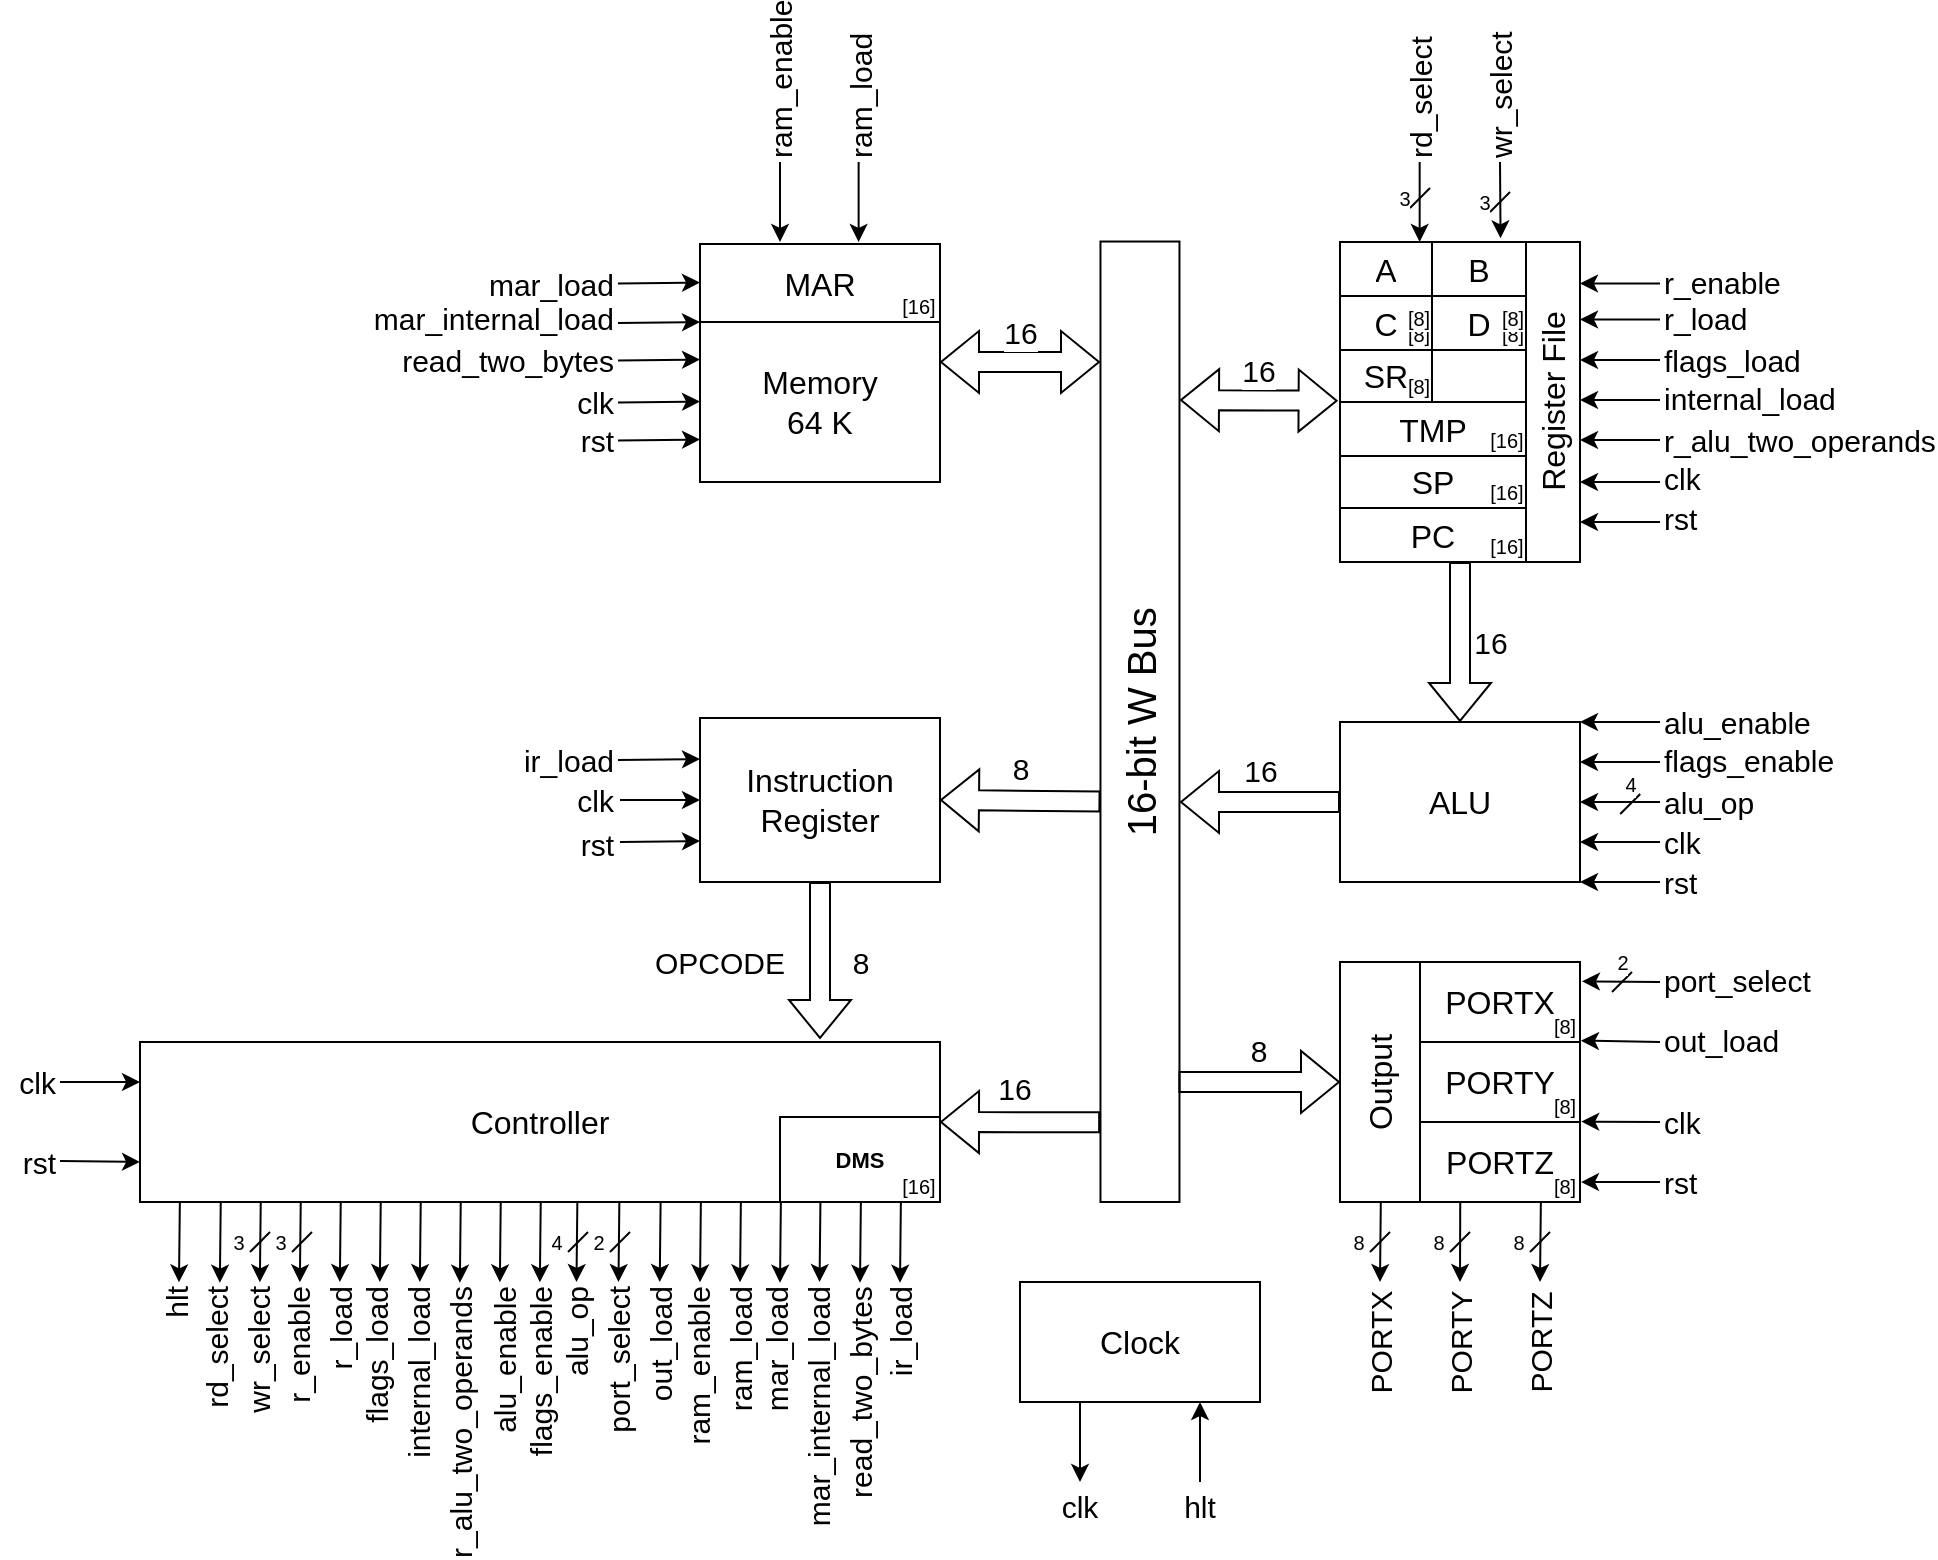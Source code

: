 <mxfile version="20.3.0" type="device"><diagram name="Page-1" id="44ZWu84sMe18iOGo8roQ"><mxGraphModel dx="1692" dy="534" grid="1" gridSize="10" guides="1" tooltips="1" connect="1" arrows="1" fold="1" page="1" pageScale="1" pageWidth="827" pageHeight="1169" math="0" shadow="0"><root><mxCell id="0"/><mxCell id="1" parent="0"/><mxCell id="K3_Dy-2IkUjWA4bh9ax--41" value="&lt;font style=&quot;font-size: 16px;&quot;&gt;Instruction&lt;br&gt;Register&lt;/font&gt;" style="rounded=0;whiteSpace=wrap;html=1;" parent="1" vertex="1"><mxGeometry x="200" y="718" width="120" height="82" as="geometry"/></mxCell><mxCell id="K3_Dy-2IkUjWA4bh9ax--42" value="" style="endArrow=classic;html=1;rounded=0;entryX=0;entryY=0.5;entryDx=0;entryDy=0;" parent="1" target="K3_Dy-2IkUjWA4bh9ax--41" edge="1"><mxGeometry width="50" height="50" relative="1" as="geometry"><mxPoint x="160" y="759" as="sourcePoint"/><mxPoint x="76.1" y="750.88" as="targetPoint"/></mxGeometry></mxCell><mxCell id="K3_Dy-2IkUjWA4bh9ax--55" value="" style="shape=table;startSize=0;container=1;collapsible=0;childLayout=tableLayout;fontSize=16;" parent="1" vertex="1"><mxGeometry x="520" y="480" width="120" height="160" as="geometry"/></mxCell><mxCell id="K3_Dy-2IkUjWA4bh9ax--261" style="shape=tableRow;horizontal=0;startSize=0;swimlaneHead=0;swimlaneBody=0;strokeColor=inherit;top=0;left=0;bottom=0;right=0;collapsible=0;dropTarget=0;fillColor=none;points=[[0,0.5],[1,0.5]];portConstraint=eastwest;fontSize=16;" parent="K3_Dy-2IkUjWA4bh9ax--55" vertex="1"><mxGeometry width="120" height="27" as="geometry"/></mxCell><mxCell id="K3_Dy-2IkUjWA4bh9ax--262" value="A" style="shape=partialRectangle;html=1;whiteSpace=wrap;connectable=0;strokeColor=inherit;overflow=hidden;fillColor=none;top=0;left=0;bottom=0;right=0;pointerEvents=1;fontSize=16;" parent="K3_Dy-2IkUjWA4bh9ax--261" vertex="1"><mxGeometry width="46" height="27" as="geometry"><mxRectangle width="46" height="27" as="alternateBounds"/></mxGeometry></mxCell><mxCell id="K3_Dy-2IkUjWA4bh9ax--263" value="B" style="shape=partialRectangle;html=1;whiteSpace=wrap;connectable=0;strokeColor=inherit;overflow=hidden;fillColor=none;top=0;left=0;bottom=0;right=0;pointerEvents=1;fontSize=16;" parent="K3_Dy-2IkUjWA4bh9ax--261" vertex="1"><mxGeometry x="46" width="47" height="27" as="geometry"><mxRectangle width="47" height="27" as="alternateBounds"/></mxGeometry></mxCell><mxCell id="K3_Dy-2IkUjWA4bh9ax--264" value="Register File" style="shape=partialRectangle;html=1;whiteSpace=wrap;connectable=0;strokeColor=inherit;overflow=hidden;fillColor=none;top=0;left=0;bottom=0;right=0;pointerEvents=1;fontSize=16;rowspan=6;colspan=1;horizontal=0;" parent="K3_Dy-2IkUjWA4bh9ax--261" vertex="1"><mxGeometry x="93" width="27" height="160" as="geometry"><mxRectangle width="27" height="27" as="alternateBounds"/></mxGeometry></mxCell><mxCell id="K3_Dy-2IkUjWA4bh9ax--56" value="" style="shape=tableRow;horizontal=0;startSize=0;swimlaneHead=0;swimlaneBody=0;strokeColor=inherit;top=0;left=0;bottom=0;right=0;collapsible=0;dropTarget=0;fillColor=none;points=[[0,0.5],[1,0.5]];portConstraint=eastwest;fontSize=16;" parent="K3_Dy-2IkUjWA4bh9ax--55" vertex="1"><mxGeometry y="27" width="120" height="27" as="geometry"/></mxCell><mxCell id="K3_Dy-2IkUjWA4bh9ax--57" value="C" style="shape=partialRectangle;html=1;whiteSpace=wrap;connectable=0;strokeColor=inherit;overflow=hidden;fillColor=none;top=0;left=0;bottom=0;right=0;pointerEvents=1;fontSize=16;" parent="K3_Dy-2IkUjWA4bh9ax--56" vertex="1"><mxGeometry width="46" height="27" as="geometry"><mxRectangle width="46" height="27" as="alternateBounds"/></mxGeometry></mxCell><mxCell id="K3_Dy-2IkUjWA4bh9ax--58" value="D" style="shape=partialRectangle;html=1;whiteSpace=wrap;connectable=0;strokeColor=inherit;overflow=hidden;fillColor=none;top=0;left=0;bottom=0;right=0;pointerEvents=1;fontSize=16;" parent="K3_Dy-2IkUjWA4bh9ax--56" vertex="1"><mxGeometry x="46" width="47" height="27" as="geometry"><mxRectangle width="47" height="27" as="alternateBounds"/></mxGeometry></mxCell><mxCell id="K3_Dy-2IkUjWA4bh9ax--59" value="Register File" style="shape=partialRectangle;html=1;connectable=0;strokeColor=inherit;overflow=hidden;fillColor=none;top=0;left=0;bottom=0;right=0;pointerEvents=1;fontSize=16;whiteSpace=wrap;horizontal=0;" parent="K3_Dy-2IkUjWA4bh9ax--56" vertex="1" visible="0"><mxGeometry x="93" width="27" height="27" as="geometry"><mxRectangle width="27" height="27" as="alternateBounds"/></mxGeometry></mxCell><mxCell id="K3_Dy-2IkUjWA4bh9ax--60" value="" style="shape=tableRow;horizontal=0;startSize=0;swimlaneHead=0;swimlaneBody=0;strokeColor=inherit;top=0;left=0;bottom=0;right=0;collapsible=0;dropTarget=0;fillColor=none;points=[[0,0.5],[1,0.5]];portConstraint=eastwest;fontSize=16;" parent="K3_Dy-2IkUjWA4bh9ax--55" vertex="1"><mxGeometry y="54" width="120" height="26" as="geometry"/></mxCell><mxCell id="K3_Dy-2IkUjWA4bh9ax--61" value="SR" style="shape=partialRectangle;html=1;whiteSpace=wrap;connectable=0;strokeColor=inherit;overflow=hidden;fillColor=none;top=0;left=0;bottom=0;right=0;pointerEvents=1;fontSize=16;" parent="K3_Dy-2IkUjWA4bh9ax--60" vertex="1"><mxGeometry width="46" height="26" as="geometry"><mxRectangle width="46" height="26" as="alternateBounds"/></mxGeometry></mxCell><mxCell id="K3_Dy-2IkUjWA4bh9ax--62" value="" style="shape=partialRectangle;html=1;whiteSpace=wrap;connectable=0;strokeColor=inherit;overflow=hidden;fillColor=none;top=0;left=0;bottom=0;right=0;pointerEvents=1;fontSize=16;" parent="K3_Dy-2IkUjWA4bh9ax--60" vertex="1"><mxGeometry x="46" width="47" height="26" as="geometry"><mxRectangle width="47" height="26" as="alternateBounds"/></mxGeometry></mxCell><mxCell id="K3_Dy-2IkUjWA4bh9ax--63" value="" style="shape=partialRectangle;html=1;whiteSpace=wrap;connectable=0;strokeColor=inherit;overflow=hidden;fillColor=none;top=0;left=0;bottom=0;right=0;pointerEvents=1;fontSize=16;" parent="K3_Dy-2IkUjWA4bh9ax--60" vertex="1" visible="0"><mxGeometry x="93" width="27" height="26" as="geometry"><mxRectangle width="27" height="26" as="alternateBounds"/></mxGeometry></mxCell><mxCell id="K3_Dy-2IkUjWA4bh9ax--64" value="" style="shape=tableRow;horizontal=0;startSize=0;swimlaneHead=0;swimlaneBody=0;strokeColor=inherit;top=0;left=0;bottom=0;right=0;collapsible=0;dropTarget=0;fillColor=none;points=[[0,0.5],[1,0.5]];portConstraint=eastwest;fontSize=16;" parent="K3_Dy-2IkUjWA4bh9ax--55" vertex="1"><mxGeometry y="80" width="120" height="27" as="geometry"/></mxCell><mxCell id="K3_Dy-2IkUjWA4bh9ax--65" value="TMP" style="shape=partialRectangle;html=1;whiteSpace=wrap;connectable=0;strokeColor=inherit;overflow=hidden;fillColor=none;top=0;left=0;bottom=0;right=0;pointerEvents=1;fontSize=16;rowspan=1;colspan=2;" parent="K3_Dy-2IkUjWA4bh9ax--64" vertex="1"><mxGeometry width="93" height="27" as="geometry"><mxRectangle width="46" height="27" as="alternateBounds"/></mxGeometry></mxCell><mxCell id="K3_Dy-2IkUjWA4bh9ax--66" value="" style="shape=partialRectangle;html=1;whiteSpace=wrap;connectable=0;strokeColor=inherit;overflow=hidden;fillColor=none;top=0;left=0;bottom=0;right=0;pointerEvents=1;fontSize=16;" parent="K3_Dy-2IkUjWA4bh9ax--64" vertex="1" visible="0"><mxGeometry x="46" width="47" height="27" as="geometry"><mxRectangle width="47" height="27" as="alternateBounds"/></mxGeometry></mxCell><mxCell id="K3_Dy-2IkUjWA4bh9ax--67" value="" style="shape=partialRectangle;html=1;whiteSpace=wrap;connectable=0;strokeColor=inherit;overflow=hidden;fillColor=none;top=0;left=0;bottom=0;right=0;pointerEvents=1;fontSize=16;" parent="K3_Dy-2IkUjWA4bh9ax--64" vertex="1" visible="0"><mxGeometry x="93" width="27" height="27" as="geometry"><mxRectangle width="27" height="27" as="alternateBounds"/></mxGeometry></mxCell><mxCell id="K3_Dy-2IkUjWA4bh9ax--75" value="" style="shape=tableRow;horizontal=0;startSize=0;swimlaneHead=0;swimlaneBody=0;strokeColor=inherit;top=0;left=0;bottom=0;right=0;collapsible=0;dropTarget=0;fillColor=none;points=[[0,0.5],[1,0.5]];portConstraint=eastwest;fontSize=16;" parent="K3_Dy-2IkUjWA4bh9ax--55" vertex="1"><mxGeometry y="107" width="120" height="26" as="geometry"/></mxCell><mxCell id="K3_Dy-2IkUjWA4bh9ax--76" value="SP" style="shape=partialRectangle;html=1;whiteSpace=wrap;connectable=0;strokeColor=inherit;overflow=hidden;fillColor=none;top=0;left=0;bottom=0;right=0;pointerEvents=1;fontSize=16;rowspan=1;colspan=2;" parent="K3_Dy-2IkUjWA4bh9ax--75" vertex="1"><mxGeometry width="93" height="26" as="geometry"><mxRectangle width="46" height="26" as="alternateBounds"/></mxGeometry></mxCell><mxCell id="K3_Dy-2IkUjWA4bh9ax--77" value="P" style="shape=partialRectangle;html=1;whiteSpace=wrap;connectable=0;strokeColor=inherit;overflow=hidden;fillColor=none;top=0;left=0;bottom=0;right=0;pointerEvents=1;fontSize=16;" parent="K3_Dy-2IkUjWA4bh9ax--75" vertex="1" visible="0"><mxGeometry x="46" width="47" height="26" as="geometry"><mxRectangle width="47" height="26" as="alternateBounds"/></mxGeometry></mxCell><mxCell id="K3_Dy-2IkUjWA4bh9ax--78" value="" style="shape=partialRectangle;html=1;whiteSpace=wrap;connectable=0;strokeColor=inherit;overflow=hidden;fillColor=none;top=0;left=0;bottom=0;right=0;pointerEvents=1;fontSize=16;" parent="K3_Dy-2IkUjWA4bh9ax--75" vertex="1" visible="0"><mxGeometry x="93" width="27" height="26" as="geometry"><mxRectangle width="27" height="26" as="alternateBounds"/></mxGeometry></mxCell><mxCell id="K3_Dy-2IkUjWA4bh9ax--79" value="" style="shape=tableRow;horizontal=0;startSize=0;swimlaneHead=0;swimlaneBody=0;strokeColor=inherit;top=0;left=0;bottom=0;right=0;collapsible=0;dropTarget=0;fillColor=none;points=[[0,0.5],[1,0.5]];portConstraint=eastwest;fontSize=16;" parent="K3_Dy-2IkUjWA4bh9ax--55" vertex="1"><mxGeometry y="133" width="120" height="27" as="geometry"/></mxCell><mxCell id="K3_Dy-2IkUjWA4bh9ax--80" value="PC" style="shape=partialRectangle;html=1;whiteSpace=wrap;connectable=0;strokeColor=inherit;overflow=hidden;fillColor=none;top=0;left=0;bottom=0;right=0;pointerEvents=1;fontSize=16;rowspan=1;colspan=2;" parent="K3_Dy-2IkUjWA4bh9ax--79" vertex="1"><mxGeometry width="93" height="27" as="geometry"><mxRectangle width="46" height="27" as="alternateBounds"/></mxGeometry></mxCell><mxCell id="K3_Dy-2IkUjWA4bh9ax--81" value="C" style="shape=partialRectangle;html=1;whiteSpace=wrap;connectable=0;strokeColor=inherit;overflow=hidden;fillColor=none;top=0;left=0;bottom=0;right=0;pointerEvents=1;fontSize=16;" parent="K3_Dy-2IkUjWA4bh9ax--79" vertex="1" visible="0"><mxGeometry x="46" width="47" height="27" as="geometry"><mxRectangle width="47" height="27" as="alternateBounds"/></mxGeometry></mxCell><mxCell id="K3_Dy-2IkUjWA4bh9ax--82" value="" style="shape=partialRectangle;html=1;whiteSpace=wrap;connectable=0;strokeColor=inherit;overflow=hidden;fillColor=none;top=0;left=0;bottom=0;right=0;pointerEvents=1;fontSize=16;" parent="K3_Dy-2IkUjWA4bh9ax--79" vertex="1" visible="0"><mxGeometry x="93" width="27" height="27" as="geometry"><mxRectangle width="27" height="27" as="alternateBounds"/></mxGeometry></mxCell><mxCell id="K3_Dy-2IkUjWA4bh9ax--146" value="&lt;font style=&quot;font-size: 16px;&quot;&gt;Memory&lt;br&gt;64 K&lt;/font&gt;" style="rounded=0;whiteSpace=wrap;html=1;" parent="1" vertex="1"><mxGeometry x="200" y="520" width="120" height="80" as="geometry"/></mxCell><mxCell id="K3_Dy-2IkUjWA4bh9ax--165" value="&lt;font style=&quot;font-size: 20px;&quot;&gt;16-bit W Bus&lt;/font&gt;" style="rounded=0;whiteSpace=wrap;html=1;fontFamily=Helvetica;fontSize=11;fontColor=default;rotation=-90;" parent="1" vertex="1"><mxGeometry x="179.87" y="700.13" width="480.23" height="39.5" as="geometry"/></mxCell><mxCell id="K3_Dy-2IkUjWA4bh9ax--167" value="" style="shape=flexArrow;endArrow=classic;startArrow=classic;html=1;rounded=0;labelBackgroundColor=default;strokeColor=default;fontFamily=Helvetica;fontSize=11;fontColor=default;exitX=1;exitY=0.25;exitDx=0;exitDy=0;" parent="1" source="K3_Dy-2IkUjWA4bh9ax--146" edge="1"><mxGeometry width="100" height="100" relative="1" as="geometry"><mxPoint x="320" y="560" as="sourcePoint"/><mxPoint x="400" y="540" as="targetPoint"/></mxGeometry></mxCell><mxCell id="K3_Dy-2IkUjWA4bh9ax--172" value="" style="shape=flexArrow;endArrow=none;startArrow=classic;html=1;rounded=0;labelBackgroundColor=default;strokeColor=default;fontFamily=Helvetica;fontSize=11;fontColor=default;entryX=0.417;entryY=0;entryDx=0;entryDy=0;entryPerimeter=0;exitX=1;exitY=0.5;exitDx=0;exitDy=0;endFill=0;" parent="1" source="K3_Dy-2IkUjWA4bh9ax--41" target="K3_Dy-2IkUjWA4bh9ax--165" edge="1"><mxGeometry width="100" height="100" relative="1" as="geometry"><mxPoint x="288" y="761" as="sourcePoint"/><mxPoint x="380" y="760" as="targetPoint"/></mxGeometry></mxCell><mxCell id="K3_Dy-2IkUjWA4bh9ax--173" value="" style="shape=flexArrow;endArrow=classic;startArrow=classic;html=1;rounded=0;labelBackgroundColor=default;strokeColor=default;fontFamily=Helvetica;fontSize=11;fontColor=default;entryX=-0.01;entryY=-0.023;entryDx=0;entryDy=0;entryPerimeter=0;" parent="1" target="K3_Dy-2IkUjWA4bh9ax--64" edge="1"><mxGeometry width="100" height="100" relative="1" as="geometry"><mxPoint x="440" y="559" as="sourcePoint"/><mxPoint x="527" y="557" as="targetPoint"/></mxGeometry></mxCell><mxCell id="K3_Dy-2IkUjWA4bh9ax--174" value="" style="shape=flexArrow;endArrow=none;startArrow=classic;html=1;rounded=0;labelBackgroundColor=default;strokeColor=default;fontFamily=Helvetica;fontSize=11;fontColor=default;endFill=0;" parent="1" edge="1"><mxGeometry width="100" height="100" relative="1" as="geometry"><mxPoint x="440" y="760" as="sourcePoint"/><mxPoint x="520" y="760" as="targetPoint"/></mxGeometry></mxCell><mxCell id="K3_Dy-2IkUjWA4bh9ax--181" value="&lt;font style=&quot;font-size: 16px;&quot;&gt;Controller&lt;/font&gt;" style="rounded=0;whiteSpace=wrap;html=1;" parent="1" vertex="1"><mxGeometry x="-80" y="880" width="400" height="80" as="geometry"/></mxCell><mxCell id="K3_Dy-2IkUjWA4bh9ax--182" value="" style="shape=flexArrow;endArrow=classic;html=1;rounded=0;labelBackgroundColor=default;strokeColor=default;fontFamily=Helvetica;fontSize=11;fontColor=default;exitX=0.5;exitY=1;exitDx=0;exitDy=0;entryX=0.85;entryY=-0.019;entryDx=0;entryDy=0;entryPerimeter=0;" parent="1" source="K3_Dy-2IkUjWA4bh9ax--41" target="K3_Dy-2IkUjWA4bh9ax--181" edge="1"><mxGeometry width="50" height="50" relative="1" as="geometry"><mxPoint x="259.76" y="813.5" as="sourcePoint"/><mxPoint x="259.76" y="867.5" as="targetPoint"/></mxGeometry></mxCell><mxCell id="K3_Dy-2IkUjWA4bh9ax--183" value="&lt;font style=&quot;font-size: 16px;&quot;&gt;Clock&lt;/font&gt;" style="rounded=0;whiteSpace=wrap;html=1;" parent="1" vertex="1"><mxGeometry x="360" y="1000" width="120" height="60" as="geometry"/></mxCell><mxCell id="K3_Dy-2IkUjWA4bh9ax--184" value="" style="endArrow=classic;html=1;rounded=0;exitX=0.25;exitY=1;exitDx=0;exitDy=0;" parent="1" source="K3_Dy-2IkUjWA4bh9ax--183" edge="1"><mxGeometry width="50" height="50" relative="1" as="geometry"><mxPoint x="419.7" y="1060" as="sourcePoint"/><mxPoint x="390" y="1100" as="targetPoint"/></mxGeometry></mxCell><mxCell id="K3_Dy-2IkUjWA4bh9ax--188" value="" style="endArrow=classic;html=1;rounded=0;labelBackgroundColor=default;strokeColor=default;fontFamily=Helvetica;fontSize=11;fontColor=default;shape=connector;entryX=0.75;entryY=1;entryDx=0;entryDy=0;" parent="1" target="K3_Dy-2IkUjWA4bh9ax--183" edge="1"><mxGeometry width="50" height="50" relative="1" as="geometry"><mxPoint x="450" y="1100" as="sourcePoint"/><mxPoint x="337" y="918" as="targetPoint"/></mxGeometry></mxCell><mxCell id="K3_Dy-2IkUjWA4bh9ax--221" value="" style="shape=table;startSize=0;container=1;collapsible=0;childLayout=tableLayout;fontSize=16;fontFamily=Helvetica;fontColor=default;" parent="1" vertex="1"><mxGeometry x="520" y="840" width="120" height="120" as="geometry"/></mxCell><mxCell id="K3_Dy-2IkUjWA4bh9ax--222" value="" style="shape=tableRow;horizontal=0;startSize=0;swimlaneHead=0;swimlaneBody=0;strokeColor=inherit;top=0;left=0;bottom=0;right=0;collapsible=0;dropTarget=0;fillColor=none;points=[[0,0.5],[1,0.5]];portConstraint=eastwest;fontSize=16;fontFamily=Helvetica;fontColor=default;" parent="K3_Dy-2IkUjWA4bh9ax--221" vertex="1"><mxGeometry width="120" height="40" as="geometry"/></mxCell><mxCell id="K3_Dy-2IkUjWA4bh9ax--223" value="Output" style="shape=partialRectangle;html=1;whiteSpace=wrap;connectable=0;strokeColor=inherit;overflow=hidden;fillColor=none;top=0;left=0;bottom=0;right=0;pointerEvents=1;fontSize=16;fontFamily=Helvetica;fontColor=default;rowspan=3;colspan=1;horizontal=0;" parent="K3_Dy-2IkUjWA4bh9ax--222" vertex="1"><mxGeometry width="40" height="120" as="geometry"><mxRectangle width="40" height="40" as="alternateBounds"/></mxGeometry></mxCell><mxCell id="K3_Dy-2IkUjWA4bh9ax--224" value="PORTX" style="shape=partialRectangle;html=1;whiteSpace=wrap;connectable=0;strokeColor=inherit;overflow=hidden;fillColor=none;top=0;left=0;bottom=0;right=0;pointerEvents=1;fontSize=16;fontFamily=Helvetica;fontColor=default;rowspan=1;colspan=2;" parent="K3_Dy-2IkUjWA4bh9ax--222" vertex="1"><mxGeometry x="40" width="80" height="40" as="geometry"><mxRectangle width="40" height="40" as="alternateBounds"/></mxGeometry></mxCell><mxCell id="K3_Dy-2IkUjWA4bh9ax--225" value="" style="shape=partialRectangle;html=1;whiteSpace=wrap;connectable=0;strokeColor=inherit;overflow=hidden;fillColor=none;top=0;left=0;bottom=0;right=0;pointerEvents=1;fontSize=16;fontFamily=Helvetica;fontColor=default;" parent="K3_Dy-2IkUjWA4bh9ax--222" vertex="1" visible="0"><mxGeometry x="80" width="40" height="40" as="geometry"><mxRectangle width="40" height="40" as="alternateBounds"/></mxGeometry></mxCell><mxCell id="K3_Dy-2IkUjWA4bh9ax--226" value="" style="shape=tableRow;horizontal=0;startSize=0;swimlaneHead=0;swimlaneBody=0;strokeColor=inherit;top=0;left=0;bottom=0;right=0;collapsible=0;dropTarget=0;fillColor=none;points=[[0,0.5],[1,0.5]];portConstraint=eastwest;fontSize=16;fontFamily=Helvetica;fontColor=default;" parent="K3_Dy-2IkUjWA4bh9ax--221" vertex="1"><mxGeometry y="40" width="120" height="40" as="geometry"/></mxCell><mxCell id="K3_Dy-2IkUjWA4bh9ax--227" value="" style="shape=partialRectangle;html=1;whiteSpace=wrap;connectable=0;strokeColor=inherit;overflow=hidden;fillColor=none;top=0;left=0;bottom=0;right=0;pointerEvents=1;fontSize=16;fontFamily=Helvetica;fontColor=default;" parent="K3_Dy-2IkUjWA4bh9ax--226" vertex="1" visible="0"><mxGeometry width="40" height="40" as="geometry"><mxRectangle width="40" height="40" as="alternateBounds"/></mxGeometry></mxCell><mxCell id="K3_Dy-2IkUjWA4bh9ax--228" value="PORTY" style="shape=partialRectangle;html=1;whiteSpace=wrap;connectable=0;strokeColor=inherit;overflow=hidden;fillColor=none;top=0;left=0;bottom=0;right=0;pointerEvents=1;fontSize=16;fontFamily=Helvetica;fontColor=default;rowspan=1;colspan=2;" parent="K3_Dy-2IkUjWA4bh9ax--226" vertex="1"><mxGeometry x="40" width="80" height="40" as="geometry"><mxRectangle width="40" height="40" as="alternateBounds"/></mxGeometry></mxCell><mxCell id="K3_Dy-2IkUjWA4bh9ax--229" value="" style="shape=partialRectangle;html=1;whiteSpace=wrap;connectable=0;strokeColor=inherit;overflow=hidden;fillColor=none;top=0;left=0;bottom=0;right=0;pointerEvents=1;fontSize=16;fontFamily=Helvetica;fontColor=default;" parent="K3_Dy-2IkUjWA4bh9ax--226" vertex="1" visible="0"><mxGeometry x="80" width="40" height="40" as="geometry"><mxRectangle width="40" height="40" as="alternateBounds"/></mxGeometry></mxCell><mxCell id="K3_Dy-2IkUjWA4bh9ax--230" value="" style="shape=tableRow;horizontal=0;startSize=0;swimlaneHead=0;swimlaneBody=0;strokeColor=inherit;top=0;left=0;bottom=0;right=0;collapsible=0;dropTarget=0;fillColor=none;points=[[0,0.5],[1,0.5]];portConstraint=eastwest;fontSize=16;fontFamily=Helvetica;fontColor=default;" parent="K3_Dy-2IkUjWA4bh9ax--221" vertex="1"><mxGeometry y="80" width="120" height="40" as="geometry"/></mxCell><mxCell id="K3_Dy-2IkUjWA4bh9ax--231" value="" style="shape=partialRectangle;html=1;whiteSpace=wrap;connectable=0;strokeColor=inherit;overflow=hidden;fillColor=none;top=0;left=0;bottom=0;right=0;pointerEvents=1;fontSize=16;fontFamily=Helvetica;fontColor=default;" parent="K3_Dy-2IkUjWA4bh9ax--230" vertex="1" visible="0"><mxGeometry width="40" height="40" as="geometry"><mxRectangle width="40" height="40" as="alternateBounds"/></mxGeometry></mxCell><mxCell id="K3_Dy-2IkUjWA4bh9ax--232" value="PORTZ" style="shape=partialRectangle;html=1;whiteSpace=wrap;connectable=0;strokeColor=inherit;overflow=hidden;fillColor=none;top=0;left=0;bottom=0;right=0;pointerEvents=1;fontSize=16;fontFamily=Helvetica;fontColor=default;rowspan=1;colspan=2;" parent="K3_Dy-2IkUjWA4bh9ax--230" vertex="1"><mxGeometry x="40" width="80" height="40" as="geometry"><mxRectangle width="40" height="40" as="alternateBounds"/></mxGeometry></mxCell><mxCell id="K3_Dy-2IkUjWA4bh9ax--233" value="" style="shape=partialRectangle;html=1;whiteSpace=wrap;connectable=0;strokeColor=inherit;overflow=hidden;fillColor=none;top=0;left=0;bottom=0;right=0;pointerEvents=1;fontSize=16;fontFamily=Helvetica;fontColor=default;" parent="K3_Dy-2IkUjWA4bh9ax--230" vertex="1" visible="0"><mxGeometry x="80" width="40" height="40" as="geometry"><mxRectangle width="40" height="40" as="alternateBounds"/></mxGeometry></mxCell><mxCell id="K3_Dy-2IkUjWA4bh9ax--235" value="" style="shape=flexArrow;endArrow=classic;html=1;rounded=0;labelBackgroundColor=default;strokeColor=default;fontFamily=Helvetica;fontSize=11;fontColor=default;entryX=0;entryY=0.5;entryDx=0;entryDy=0;exitX=0.125;exitY=0.987;exitDx=0;exitDy=0;exitPerimeter=0;" parent="1" source="K3_Dy-2IkUjWA4bh9ax--165" target="K3_Dy-2IkUjWA4bh9ax--226" edge="1"><mxGeometry width="50" height="50" relative="1" as="geometry"><mxPoint x="450" y="921" as="sourcePoint"/><mxPoint x="520" y="921" as="targetPoint"/></mxGeometry></mxCell><mxCell id="K3_Dy-2IkUjWA4bh9ax--237" value="&lt;font style=&quot;font-size: 16px;&quot;&gt;MAR&lt;/font&gt;" style="rounded=0;whiteSpace=wrap;html=1;fontFamily=Helvetica;fontSize=11;fontColor=default;" parent="1" vertex="1"><mxGeometry x="200" y="481" width="120" height="39" as="geometry"/></mxCell><mxCell id="K3_Dy-2IkUjWA4bh9ax--241" value="" style="shape=flexArrow;endArrow=classic;html=1;rounded=0;labelBackgroundColor=default;strokeColor=default;fontFamily=Helvetica;fontSize=11;fontColor=default;entryX=0.5;entryY=0;entryDx=0;entryDy=0;" parent="1" target="JyWSn5RJiAstczZEdVpW-3" edge="1"><mxGeometry width="50" height="50" relative="1" as="geometry"><mxPoint x="580" y="640" as="sourcePoint"/><mxPoint x="603.29" y="704.632" as="targetPoint"/></mxGeometry></mxCell><mxCell id="K3_Dy-2IkUjWA4bh9ax--252" value="&lt;b&gt;DMS&lt;/b&gt;" style="rounded=0;whiteSpace=wrap;html=1;fontFamily=Helvetica;fontSize=11;fontColor=default;" parent="1" vertex="1"><mxGeometry x="240" y="917.5" width="80" height="42.5" as="geometry"/></mxCell><mxCell id="K3_Dy-2IkUjWA4bh9ax--255" value="" style="shape=flexArrow;endArrow=none;startArrow=classic;html=1;rounded=0;labelBackgroundColor=default;strokeColor=default;fontFamily=Helvetica;fontSize=11;fontColor=default;entryX=0.083;entryY=-0.004;entryDx=0;entryDy=0;entryPerimeter=0;exitX=1;exitY=0.5;exitDx=0;exitDy=0;endFill=0;" parent="1" source="K3_Dy-2IkUjWA4bh9ax--181" target="K3_Dy-2IkUjWA4bh9ax--165" edge="1"><mxGeometry width="100" height="100" relative="1" as="geometry"><mxPoint x="286.5" y="919" as="sourcePoint"/><mxPoint x="390" y="930" as="targetPoint"/></mxGeometry></mxCell><mxCell id="fCoG7EkyX33ZW8tEW_Xe-2" value="16" style="edgeLabel;html=1;align=center;verticalAlign=middle;resizable=0;points=[];fontSize=15;" parent="K3_Dy-2IkUjWA4bh9ax--255" vertex="1" connectable="0"><mxGeometry x="0.126" y="1" relative="1" as="geometry"><mxPoint x="-8" y="-16" as="offset"/></mxGeometry></mxCell><mxCell id="JyWSn5RJiAstczZEdVpW-3" value="&lt;font style=&quot;font-size: 16px;&quot;&gt;ALU&lt;/font&gt;" style="rounded=0;whiteSpace=wrap;html=1;" parent="1" vertex="1"><mxGeometry x="520" y="720" width="120" height="80" as="geometry"/></mxCell><mxCell id="fCoG7EkyX33ZW8tEW_Xe-4" value="8" style="edgeLabel;html=1;align=center;verticalAlign=middle;resizable=0;points=[];fontSize=15;" parent="1" vertex="1" connectable="0"><mxGeometry x="360.002" y="742.997" as="geometry"/></mxCell><mxCell id="fCoG7EkyX33ZW8tEW_Xe-5" value="8" style="edgeLabel;html=1;align=center;verticalAlign=middle;resizable=0;points=[];fontSize=15;" parent="1" vertex="1" connectable="0"><mxGeometry x="280.002" y="839.997" as="geometry"/></mxCell><mxCell id="fCoG7EkyX33ZW8tEW_Xe-6" value="&lt;font style=&quot;font-size: 15px;&quot;&gt;OPCODE&lt;/font&gt;" style="text;html=1;strokeColor=none;fillColor=none;align=center;verticalAlign=middle;whiteSpace=wrap;rounded=0;" parent="1" vertex="1"><mxGeometry x="170" y="828" width="80" height="24" as="geometry"/></mxCell><mxCell id="fCoG7EkyX33ZW8tEW_Xe-7" value="" style="endArrow=classic;html=1;rounded=0;entryX=0;entryY=0.25;entryDx=0;entryDy=0;exitX=1;exitY=0.5;exitDx=0;exitDy=0;" parent="1" source="S2zXJsOsEbFoGaUx1Wiq-3" target="K3_Dy-2IkUjWA4bh9ax--181" edge="1"><mxGeometry width="50" height="50" relative="1" as="geometry"><mxPoint x="-40" y="900" as="sourcePoint"/><mxPoint x="-39.9" y="977.5" as="targetPoint"/></mxGeometry></mxCell><mxCell id="fCoG7EkyX33ZW8tEW_Xe-8" value="" style="endArrow=classic;html=1;rounded=0;entryX=0;entryY=0.75;entryDx=0;entryDy=0;exitX=1;exitY=0.5;exitDx=0;exitDy=0;" parent="1" source="S2zXJsOsEbFoGaUx1Wiq-5" target="K3_Dy-2IkUjWA4bh9ax--181" edge="1"><mxGeometry width="50" height="50" relative="1" as="geometry"><mxPoint x="-40" y="939.5" as="sourcePoint"/><mxPoint x="10" y="910" as="targetPoint"/></mxGeometry></mxCell><mxCell id="fCoG7EkyX33ZW8tEW_Xe-13" value="" style="endArrow=classic;html=1;rounded=0;exitX=0.501;exitY=1.002;exitDx=0;exitDy=0;exitPerimeter=0;entryX=0.5;entryY=0;entryDx=0;entryDy=0;" parent="1" source="K3_Dy-2IkUjWA4bh9ax--230" target="fCoG7EkyX33ZW8tEW_Xe-19" edge="1"><mxGeometry width="50" height="50" relative="1" as="geometry"><mxPoint x="610" y="980" as="sourcePoint"/><mxPoint x="580" y="1000" as="targetPoint"/></mxGeometry></mxCell><mxCell id="fCoG7EkyX33ZW8tEW_Xe-15" value="[16]" style="edgeLabel;html=1;align=center;verticalAlign=middle;resizable=0;points=[];fontSize=10;" parent="1" vertex="1" connectable="0"><mxGeometry x="309.002" y="951.496" as="geometry"/></mxCell><mxCell id="fCoG7EkyX33ZW8tEW_Xe-16" value="" style="endArrow=classic;html=1;rounded=0;exitX=0.17;exitY=1.004;exitDx=0;exitDy=0;exitPerimeter=0;entryX=0.5;entryY=0;entryDx=0;entryDy=0;" parent="1" source="K3_Dy-2IkUjWA4bh9ax--230" target="fCoG7EkyX33ZW8tEW_Xe-18" edge="1"><mxGeometry width="50" height="50" relative="1" as="geometry"><mxPoint x="590.12" y="970.08" as="sourcePoint"/><mxPoint x="540" y="1000" as="targetPoint"/></mxGeometry></mxCell><mxCell id="fCoG7EkyX33ZW8tEW_Xe-17" value="" style="endArrow=classic;html=1;rounded=0;exitX=0.837;exitY=0.991;exitDx=0;exitDy=0;exitPerimeter=0;entryX=0.5;entryY=0;entryDx=0;entryDy=0;" parent="1" source="K3_Dy-2IkUjWA4bh9ax--230" target="fCoG7EkyX33ZW8tEW_Xe-20" edge="1"><mxGeometry width="50" height="50" relative="1" as="geometry"><mxPoint x="550.4" y="970.16" as="sourcePoint"/><mxPoint x="620" y="1000" as="targetPoint"/></mxGeometry></mxCell><mxCell id="fCoG7EkyX33ZW8tEW_Xe-18" value="&lt;font style=&quot;font-size: 15px;&quot;&gt;PORTX&lt;/font&gt;" style="text;html=1;strokeColor=none;fillColor=none;align=center;verticalAlign=middle;whiteSpace=wrap;rounded=0;horizontal=0;" parent="1" vertex="1"><mxGeometry x="525" y="1000" width="30" height="60" as="geometry"/></mxCell><mxCell id="fCoG7EkyX33ZW8tEW_Xe-19" value="&lt;font style=&quot;font-size: 15px;&quot;&gt;PORTY&lt;/font&gt;" style="text;html=1;strokeColor=none;fillColor=none;align=center;verticalAlign=middle;whiteSpace=wrap;rounded=0;horizontal=0;" parent="1" vertex="1"><mxGeometry x="565" y="1000" width="30" height="60" as="geometry"/></mxCell><mxCell id="fCoG7EkyX33ZW8tEW_Xe-20" value="&lt;font style=&quot;font-size: 15px;&quot;&gt;PORTZ&lt;/font&gt;" style="text;html=1;strokeColor=none;fillColor=none;align=center;verticalAlign=middle;whiteSpace=wrap;rounded=0;horizontal=0;" parent="1" vertex="1"><mxGeometry x="605" y="1000" width="30" height="60" as="geometry"/></mxCell><mxCell id="fCoG7EkyX33ZW8tEW_Xe-21" value="" style="endArrow=none;html=1;rounded=0;fontSize=10;" parent="1" edge="1"><mxGeometry width="50" height="50" relative="1" as="geometry"><mxPoint x="535" y="985" as="sourcePoint"/><mxPoint x="545" y="975" as="targetPoint"/><Array as="points"><mxPoint x="535" y="985"/></Array></mxGeometry></mxCell><mxCell id="fCoG7EkyX33ZW8tEW_Xe-24" value="[8]" style="edgeLabel;html=1;align=center;verticalAlign=middle;resizable=0;points=[];fontSize=10;" parent="1" vertex="1" connectable="0"><mxGeometry x="632.002" y="951.496" as="geometry"/></mxCell><mxCell id="fCoG7EkyX33ZW8tEW_Xe-25" value="[8]" style="edgeLabel;html=1;align=center;verticalAlign=middle;resizable=0;points=[];fontSize=10;" parent="1" vertex="1" connectable="0"><mxGeometry x="632.002" y="911.996" as="geometry"/></mxCell><mxCell id="fCoG7EkyX33ZW8tEW_Xe-26" value="[8]" style="edgeLabel;html=1;align=center;verticalAlign=middle;resizable=0;points=[];fontSize=10;" parent="1" vertex="1" connectable="0"><mxGeometry x="632.002" y="871.996" as="geometry"/></mxCell><mxCell id="fCoG7EkyX33ZW8tEW_Xe-27" value="8" style="edgeLabel;html=1;align=center;verticalAlign=middle;resizable=0;points=[];fontSize=10;" parent="1" vertex="1" connectable="0"><mxGeometry x="529.0" y="979.997" as="geometry"/></mxCell><mxCell id="fCoG7EkyX33ZW8tEW_Xe-29" value="" style="endArrow=none;html=1;rounded=0;fontSize=10;" parent="1" edge="1"><mxGeometry width="50" height="50" relative="1" as="geometry"><mxPoint x="575" y="985" as="sourcePoint"/><mxPoint x="585" y="975" as="targetPoint"/><Array as="points"><mxPoint x="575" y="985"/></Array></mxGeometry></mxCell><mxCell id="fCoG7EkyX33ZW8tEW_Xe-30" value="8" style="edgeLabel;html=1;align=center;verticalAlign=middle;resizable=0;points=[];fontSize=10;" parent="1" vertex="1" connectable="0"><mxGeometry x="569.0" y="979.997" as="geometry"/></mxCell><mxCell id="fCoG7EkyX33ZW8tEW_Xe-31" value="" style="endArrow=none;html=1;rounded=0;fontSize=10;" parent="1" edge="1"><mxGeometry width="50" height="50" relative="1" as="geometry"><mxPoint x="615" y="985" as="sourcePoint"/><mxPoint x="625" y="975" as="targetPoint"/><Array as="points"><mxPoint x="615" y="985"/></Array></mxGeometry></mxCell><mxCell id="fCoG7EkyX33ZW8tEW_Xe-32" value="8" style="edgeLabel;html=1;align=center;verticalAlign=middle;resizable=0;points=[];fontSize=10;" parent="1" vertex="1" connectable="0"><mxGeometry x="609.0" y="979.997" as="geometry"/></mxCell><mxCell id="fCoG7EkyX33ZW8tEW_Xe-34" value="8" style="edgeLabel;html=1;align=center;verticalAlign=middle;resizable=0;points=[];fontSize=15;" parent="1" vertex="1" connectable="0"><mxGeometry x="479.002" y="883.996" as="geometry"/></mxCell><mxCell id="fCoG7EkyX33ZW8tEW_Xe-38" value="" style="endArrow=classic;html=1;rounded=0;entryX=1.008;entryY=0.242;entryDx=0;entryDy=0;entryPerimeter=0;" parent="1" target="K3_Dy-2IkUjWA4bh9ax--222" edge="1"><mxGeometry width="50" height="50" relative="1" as="geometry"><mxPoint x="680" y="850" as="sourcePoint"/><mxPoint x="746" y="884" as="targetPoint"/></mxGeometry></mxCell><mxCell id="fCoG7EkyX33ZW8tEW_Xe-39" value="&lt;font style=&quot;font-size: 15px;&quot;&gt;clk&lt;/font&gt;" style="text;html=1;strokeColor=none;fillColor=none;align=left;verticalAlign=middle;whiteSpace=wrap;rounded=0;" parent="1" vertex="1"><mxGeometry x="680" y="908" width="30" height="24" as="geometry"/></mxCell><mxCell id="fCoG7EkyX33ZW8tEW_Xe-41" value="" style="endArrow=classic;html=1;rounded=0;entryX=1.004;entryY=-0.017;entryDx=0;entryDy=0;entryPerimeter=0;" parent="1" target="K3_Dy-2IkUjWA4bh9ax--226" edge="1"><mxGeometry width="50" height="50" relative="1" as="geometry"><mxPoint x="680" y="880" as="sourcePoint"/><mxPoint x="640.48" y="869.56" as="targetPoint"/></mxGeometry></mxCell><mxCell id="fCoG7EkyX33ZW8tEW_Xe-42" value="" style="endArrow=classic;html=1;rounded=0;entryX=1.004;entryY=0.751;entryDx=0;entryDy=0;entryPerimeter=0;exitX=0;exitY=0.5;exitDx=0;exitDy=0;" parent="1" source="fCoG7EkyX33ZW8tEW_Xe-45" target="K3_Dy-2IkUjWA4bh9ax--230" edge="1"><mxGeometry width="50" height="50" relative="1" as="geometry"><mxPoint x="680" y="950" as="sourcePoint"/><mxPoint x="650" y="900" as="targetPoint"/></mxGeometry></mxCell><mxCell id="fCoG7EkyX33ZW8tEW_Xe-43" value="" style="endArrow=classic;html=1;rounded=0;entryX=1.005;entryY=-0.005;entryDx=0;entryDy=0;entryPerimeter=0;exitX=0;exitY=0.5;exitDx=0;exitDy=0;" parent="1" source="fCoG7EkyX33ZW8tEW_Xe-39" target="K3_Dy-2IkUjWA4bh9ax--230" edge="1"><mxGeometry width="50" height="50" relative="1" as="geometry"><mxPoint x="680" y="920" as="sourcePoint"/><mxPoint x="640" y="910" as="targetPoint"/></mxGeometry></mxCell><mxCell id="fCoG7EkyX33ZW8tEW_Xe-45" value="&lt;font style=&quot;font-size: 15px;&quot;&gt;rst&lt;/font&gt;" style="text;html=1;strokeColor=none;fillColor=none;align=left;verticalAlign=middle;whiteSpace=wrap;rounded=0;" parent="1" vertex="1"><mxGeometry x="680" y="938" width="30" height="24" as="geometry"/></mxCell><mxCell id="fCoG7EkyX33ZW8tEW_Xe-46" value="&lt;font style=&quot;font-size: 15px;&quot;&gt;out_load&lt;/font&gt;" style="text;html=1;strokeColor=none;fillColor=none;align=left;verticalAlign=middle;whiteSpace=wrap;rounded=0;" parent="1" vertex="1"><mxGeometry x="680" y="867" width="30" height="24" as="geometry"/></mxCell><mxCell id="S2zXJsOsEbFoGaUx1Wiq-2" value="&lt;font style=&quot;font-size: 15px;&quot;&gt;port_select&lt;/font&gt;" style="text;html=1;strokeColor=none;fillColor=none;align=left;verticalAlign=middle;whiteSpace=wrap;rounded=0;" parent="1" vertex="1"><mxGeometry x="680" y="837" width="30" height="24" as="geometry"/></mxCell><mxCell id="S2zXJsOsEbFoGaUx1Wiq-3" value="&lt;font style=&quot;font-size: 15px;&quot;&gt;clk&lt;/font&gt;" style="text;html=1;strokeColor=none;fillColor=none;align=right;verticalAlign=middle;whiteSpace=wrap;rounded=0;" parent="1" vertex="1"><mxGeometry x="-150" y="888" width="30" height="24" as="geometry"/></mxCell><mxCell id="S2zXJsOsEbFoGaUx1Wiq-5" value="&lt;font style=&quot;font-size: 15px;&quot;&gt;rst&lt;/font&gt;" style="text;html=1;strokeColor=none;fillColor=none;align=right;verticalAlign=middle;whiteSpace=wrap;rounded=0;" parent="1" vertex="1"><mxGeometry x="-150" y="927.5" width="30" height="24" as="geometry"/></mxCell><mxCell id="S2zXJsOsEbFoGaUx1Wiq-6" value="&lt;font style=&quot;font-size: 15px;&quot;&gt;clk&lt;/font&gt;" style="text;html=1;strokeColor=none;fillColor=none;align=right;verticalAlign=middle;whiteSpace=wrap;rounded=0;" parent="1" vertex="1"><mxGeometry x="129" y="747" width="30" height="24" as="geometry"/></mxCell><mxCell id="S2zXJsOsEbFoGaUx1Wiq-8" value="" style="endArrow=classic;html=1;rounded=0;entryX=0;entryY=0.75;entryDx=0;entryDy=0;" parent="1" target="K3_Dy-2IkUjWA4bh9ax--41" edge="1"><mxGeometry width="50" height="50" relative="1" as="geometry"><mxPoint x="160" y="780" as="sourcePoint"/><mxPoint x="210" y="769" as="targetPoint"/></mxGeometry></mxCell><mxCell id="S2zXJsOsEbFoGaUx1Wiq-9" value="" style="endArrow=classic;html=1;rounded=0;entryX=0;entryY=0.25;entryDx=0;entryDy=0;exitX=1;exitY=0.5;exitDx=0;exitDy=0;" parent="1" source="S2zXJsOsEbFoGaUx1Wiq-12" target="K3_Dy-2IkUjWA4bh9ax--41" edge="1"><mxGeometry width="50" height="50" relative="1" as="geometry"><mxPoint x="160" y="740" as="sourcePoint"/><mxPoint x="210" y="789.5" as="targetPoint"/></mxGeometry></mxCell><mxCell id="S2zXJsOsEbFoGaUx1Wiq-11" value="&lt;font style=&quot;font-size: 15px;&quot;&gt;rst&lt;/font&gt;" style="text;html=1;strokeColor=none;fillColor=none;align=right;verticalAlign=middle;whiteSpace=wrap;rounded=0;" parent="1" vertex="1"><mxGeometry x="129" y="769" width="30" height="24" as="geometry"/></mxCell><mxCell id="S2zXJsOsEbFoGaUx1Wiq-12" value="&lt;span style=&quot;font-size: 15px;&quot;&gt;ir_load&lt;/span&gt;" style="text;html=1;strokeColor=none;fillColor=none;align=right;verticalAlign=middle;whiteSpace=wrap;rounded=0;" parent="1" vertex="1"><mxGeometry x="129" y="727" width="30" height="24" as="geometry"/></mxCell><mxCell id="S2zXJsOsEbFoGaUx1Wiq-13" value="" style="endArrow=classic;html=1;rounded=0;entryX=1;entryY=0.5;entryDx=0;entryDy=0;" parent="1" target="JyWSn5RJiAstczZEdVpW-3" edge="1"><mxGeometry width="50" height="50" relative="1" as="geometry"><mxPoint x="680" y="760" as="sourcePoint"/><mxPoint x="650.96" y="859.68" as="targetPoint"/></mxGeometry></mxCell><mxCell id="S2zXJsOsEbFoGaUx1Wiq-14" value="" style="endArrow=classic;html=1;rounded=0;entryX=1;entryY=0.25;entryDx=0;entryDy=0;" parent="1" target="JyWSn5RJiAstczZEdVpW-3" edge="1"><mxGeometry width="50" height="50" relative="1" as="geometry"><mxPoint x="680" y="740" as="sourcePoint"/><mxPoint x="650" y="770" as="targetPoint"/></mxGeometry></mxCell><mxCell id="S2zXJsOsEbFoGaUx1Wiq-15" value="" style="endArrow=classic;html=1;rounded=0;entryX=1;entryY=0.75;entryDx=0;entryDy=0;" parent="1" target="JyWSn5RJiAstczZEdVpW-3" edge="1"><mxGeometry width="50" height="50" relative="1" as="geometry"><mxPoint x="680" y="780" as="sourcePoint"/><mxPoint x="650" y="750" as="targetPoint"/></mxGeometry></mxCell><mxCell id="S2zXJsOsEbFoGaUx1Wiq-16" value="" style="endArrow=classic;html=1;rounded=0;entryX=1;entryY=1;entryDx=0;entryDy=0;" parent="1" target="JyWSn5RJiAstczZEdVpW-3" edge="1"><mxGeometry width="50" height="50" relative="1" as="geometry"><mxPoint x="680" y="800" as="sourcePoint"/><mxPoint x="650" y="790" as="targetPoint"/></mxGeometry></mxCell><mxCell id="S2zXJsOsEbFoGaUx1Wiq-17" value="" style="endArrow=classic;html=1;rounded=0;entryX=1;entryY=0;entryDx=0;entryDy=0;" parent="1" target="JyWSn5RJiAstczZEdVpW-3" edge="1"><mxGeometry width="50" height="50" relative="1" as="geometry"><mxPoint x="680" y="720" as="sourcePoint"/><mxPoint x="650" y="810" as="targetPoint"/></mxGeometry></mxCell><mxCell id="S2zXJsOsEbFoGaUx1Wiq-18" value="&lt;font style=&quot;font-size: 15px;&quot;&gt;alu_enable&lt;/font&gt;" style="text;html=1;strokeColor=none;fillColor=none;align=left;verticalAlign=middle;whiteSpace=wrap;rounded=0;" parent="1" vertex="1"><mxGeometry x="680" y="707.88" width="30" height="24" as="geometry"/></mxCell><mxCell id="S2zXJsOsEbFoGaUx1Wiq-19" value="&lt;font style=&quot;font-size: 15px;&quot;&gt;flags_enable&lt;/font&gt;" style="text;html=1;strokeColor=none;fillColor=none;align=left;verticalAlign=middle;whiteSpace=wrap;rounded=0;" parent="1" vertex="1"><mxGeometry x="680" y="727" width="30" height="24" as="geometry"/></mxCell><mxCell id="S2zXJsOsEbFoGaUx1Wiq-20" value="&lt;font style=&quot;font-size: 15px;&quot;&gt;alu_op&lt;/font&gt;" style="text;html=1;strokeColor=none;fillColor=none;align=left;verticalAlign=middle;whiteSpace=wrap;rounded=0;" parent="1" vertex="1"><mxGeometry x="680" y="748" width="30" height="24" as="geometry"/></mxCell><mxCell id="S2zXJsOsEbFoGaUx1Wiq-21" value="&lt;font style=&quot;font-size: 15px;&quot;&gt;clk&lt;/font&gt;" style="text;html=1;strokeColor=none;fillColor=none;align=left;verticalAlign=middle;whiteSpace=wrap;rounded=0;" parent="1" vertex="1"><mxGeometry x="680" y="768" width="30" height="24" as="geometry"/></mxCell><mxCell id="S2zXJsOsEbFoGaUx1Wiq-22" value="&lt;font style=&quot;font-size: 15px;&quot;&gt;rst&lt;/font&gt;" style="text;html=1;strokeColor=none;fillColor=none;align=left;verticalAlign=middle;whiteSpace=wrap;rounded=0;" parent="1" vertex="1"><mxGeometry x="680" y="788" width="30" height="24" as="geometry"/></mxCell><mxCell id="S2zXJsOsEbFoGaUx1Wiq-24" value="16" style="edgeLabel;html=1;align=center;verticalAlign=middle;resizable=0;points=[];fontSize=15;" parent="1" vertex="1" connectable="0"><mxGeometry x="480.002" y="743.996" as="geometry"/></mxCell><mxCell id="S2zXJsOsEbFoGaUx1Wiq-25" value="16" style="edgeLabel;html=1;align=center;verticalAlign=middle;resizable=0;points=[];fontSize=15;" parent="1" vertex="1" connectable="0"><mxGeometry x="595.002" y="679.996" as="geometry"/></mxCell><mxCell id="S2zXJsOsEbFoGaUx1Wiq-26" value="16" style="edgeLabel;html=1;align=center;verticalAlign=middle;resizable=0;points=[];fontSize=15;" parent="1" vertex="1" connectable="0"><mxGeometry x="479.002" y="543.996" as="geometry"/></mxCell><mxCell id="S2zXJsOsEbFoGaUx1Wiq-28" value="" style="endArrow=classic;html=1;rounded=0;" parent="1" edge="1"><mxGeometry width="50" height="50" relative="1" as="geometry"><mxPoint x="680" y="579" as="sourcePoint"/><mxPoint x="640" y="579" as="targetPoint"/></mxGeometry></mxCell><mxCell id="S2zXJsOsEbFoGaUx1Wiq-30" value="" style="endArrow=classic;html=1;rounded=0;" parent="1" edge="1"><mxGeometry width="50" height="50" relative="1" as="geometry"><mxPoint x="680" y="600" as="sourcePoint"/><mxPoint x="640" y="600" as="targetPoint"/></mxGeometry></mxCell><mxCell id="S2zXJsOsEbFoGaUx1Wiq-31" value="" style="endArrow=classic;html=1;rounded=0;" parent="1" edge="1"><mxGeometry width="50" height="50" relative="1" as="geometry"><mxPoint x="680" y="620" as="sourcePoint"/><mxPoint x="640" y="620" as="targetPoint"/></mxGeometry></mxCell><mxCell id="S2zXJsOsEbFoGaUx1Wiq-32" value="" style="endArrow=classic;html=1;rounded=0;" parent="1" edge="1"><mxGeometry width="50" height="50" relative="1" as="geometry"><mxPoint x="680" y="559" as="sourcePoint"/><mxPoint x="640" y="559" as="targetPoint"/></mxGeometry></mxCell><mxCell id="S2zXJsOsEbFoGaUx1Wiq-33" value="" style="endArrow=classic;html=1;rounded=0;" parent="1" edge="1"><mxGeometry width="50" height="50" relative="1" as="geometry"><mxPoint x="680" y="539" as="sourcePoint"/><mxPoint x="640" y="539" as="targetPoint"/></mxGeometry></mxCell><mxCell id="S2zXJsOsEbFoGaUx1Wiq-34" value="" style="endArrow=classic;html=1;rounded=0;" parent="1" edge="1"><mxGeometry width="50" height="50" relative="1" as="geometry"><mxPoint x="680" y="518.71" as="sourcePoint"/><mxPoint x="640" y="518.71" as="targetPoint"/></mxGeometry></mxCell><mxCell id="S2zXJsOsEbFoGaUx1Wiq-37" value="" style="endArrow=classic;html=1;rounded=0;entryX=0.669;entryY=-0.068;entryDx=0;entryDy=0;entryPerimeter=0;" parent="1" target="K3_Dy-2IkUjWA4bh9ax--261" edge="1"><mxGeometry width="50" height="50" relative="1" as="geometry"><mxPoint x="600" y="440" as="sourcePoint"/><mxPoint x="610" y="470" as="targetPoint"/></mxGeometry></mxCell><mxCell id="S2zXJsOsEbFoGaUx1Wiq-40" value="" style="endArrow=classic;html=1;rounded=0;entryX=0.5;entryY=0;entryDx=0;entryDy=0;entryPerimeter=0;" parent="1" edge="1"><mxGeometry width="50" height="50" relative="1" as="geometry"><mxPoint x="559.83" y="440" as="sourcePoint"/><mxPoint x="559.83" y="480" as="targetPoint"/></mxGeometry></mxCell><mxCell id="S2zXJsOsEbFoGaUx1Wiq-41" value="&lt;font style=&quot;font-size: 15px;&quot;&gt;clk&lt;/font&gt;" style="text;html=1;strokeColor=none;fillColor=none;align=left;verticalAlign=middle;whiteSpace=wrap;rounded=0;" parent="1" vertex="1"><mxGeometry x="680" y="586" width="30" height="24" as="geometry"/></mxCell><mxCell id="S2zXJsOsEbFoGaUx1Wiq-42" value="&lt;font style=&quot;font-size: 15px;&quot;&gt;rst&lt;/font&gt;" style="text;html=1;strokeColor=none;fillColor=none;align=left;verticalAlign=middle;whiteSpace=wrap;rounded=0;" parent="1" vertex="1"><mxGeometry x="680" y="606" width="30" height="24" as="geometry"/></mxCell><mxCell id="S2zXJsOsEbFoGaUx1Wiq-43" value="&lt;span style=&quot;font-size: 15px;&quot;&gt;rd_select&lt;/span&gt;" style="text;html=1;strokeColor=none;fillColor=none;align=left;verticalAlign=middle;whiteSpace=wrap;rounded=0;horizontal=0;" parent="1" vertex="1"><mxGeometry x="545" y="416" width="30" height="24" as="geometry"/></mxCell><mxCell id="S2zXJsOsEbFoGaUx1Wiq-44" value="&lt;span style=&quot;font-size: 15px;&quot;&gt;wr_select&lt;/span&gt;" style="text;html=1;strokeColor=none;fillColor=none;align=left;verticalAlign=middle;whiteSpace=wrap;rounded=0;horizontal=0;" parent="1" vertex="1"><mxGeometry x="585" y="416" width="30" height="24" as="geometry"/></mxCell><mxCell id="S2zXJsOsEbFoGaUx1Wiq-46" value="&lt;font style=&quot;font-size: 15px;&quot;&gt;r_load&lt;/font&gt;" style="text;html=1;strokeColor=none;fillColor=none;align=left;verticalAlign=middle;whiteSpace=wrap;rounded=0;" parent="1" vertex="1"><mxGeometry x="680" y="506" width="30" height="24" as="geometry"/></mxCell><mxCell id="S2zXJsOsEbFoGaUx1Wiq-47" value="&lt;font style=&quot;font-size: 15px;&quot;&gt;flags_load&lt;/font&gt;" style="text;html=1;strokeColor=none;fillColor=none;align=left;verticalAlign=middle;whiteSpace=wrap;rounded=0;" parent="1" vertex="1"><mxGeometry x="680" y="527" width="30" height="24" as="geometry"/></mxCell><mxCell id="S2zXJsOsEbFoGaUx1Wiq-48" value="&lt;font style=&quot;font-size: 15px;&quot;&gt;internal_load&lt;/font&gt;" style="text;html=1;strokeColor=none;fillColor=none;align=left;verticalAlign=middle;whiteSpace=wrap;rounded=0;" parent="1" vertex="1"><mxGeometry x="680" y="546" width="30" height="24" as="geometry"/></mxCell><mxCell id="S2zXJsOsEbFoGaUx1Wiq-49" value="&lt;font style=&quot;font-size: 15px;&quot;&gt;r_alu_two_operands&lt;/font&gt;" style="text;html=1;strokeColor=none;fillColor=none;align=left;verticalAlign=middle;whiteSpace=wrap;rounded=0;" parent="1" vertex="1"><mxGeometry x="680" y="567" width="30" height="24" as="geometry"/></mxCell><mxCell id="S2zXJsOsEbFoGaUx1Wiq-52" value="16" style="edgeLabel;html=1;align=center;verticalAlign=middle;resizable=0;points=[];fontSize=15;" parent="1" vertex="1" connectable="0"><mxGeometry x="360.002" y="524.996" as="geometry"/></mxCell><mxCell id="S2zXJsOsEbFoGaUx1Wiq-53" value="" style="endArrow=classic;html=1;rounded=0;entryX=0;entryY=0.25;entryDx=0;entryDy=0;exitX=1;exitY=0.5;exitDx=0;exitDy=0;" parent="1" edge="1"><mxGeometry width="50" height="50" relative="1" as="geometry"><mxPoint x="159.0" y="539.25" as="sourcePoint"/><mxPoint x="200" y="538.75" as="targetPoint"/></mxGeometry></mxCell><mxCell id="S2zXJsOsEbFoGaUx1Wiq-54" value="" style="endArrow=classic;html=1;rounded=0;entryX=0;entryY=0.25;entryDx=0;entryDy=0;exitX=1;exitY=0.5;exitDx=0;exitDy=0;" parent="1" edge="1"><mxGeometry width="50" height="50" relative="1" as="geometry"><mxPoint x="159.0" y="560.25" as="sourcePoint"/><mxPoint x="200" y="559.75" as="targetPoint"/></mxGeometry></mxCell><mxCell id="S2zXJsOsEbFoGaUx1Wiq-55" value="" style="endArrow=classic;html=1;rounded=0;entryX=0;entryY=0.25;entryDx=0;entryDy=0;exitX=1;exitY=0.5;exitDx=0;exitDy=0;" parent="1" edge="1"><mxGeometry width="50" height="50" relative="1" as="geometry"><mxPoint x="159.0" y="579.25" as="sourcePoint"/><mxPoint x="200" y="578.75" as="targetPoint"/></mxGeometry></mxCell><mxCell id="S2zXJsOsEbFoGaUx1Wiq-56" value="" style="endArrow=classic;html=1;rounded=0;entryX=0;entryY=0.25;entryDx=0;entryDy=0;exitX=1;exitY=0.5;exitDx=0;exitDy=0;" parent="1" edge="1"><mxGeometry width="50" height="50" relative="1" as="geometry"><mxPoint x="159.0" y="520.5" as="sourcePoint"/><mxPoint x="200" y="520" as="targetPoint"/></mxGeometry></mxCell><mxCell id="S2zXJsOsEbFoGaUx1Wiq-57" value="" style="endArrow=classic;html=1;rounded=0;entryX=0;entryY=0.25;entryDx=0;entryDy=0;exitX=1;exitY=0.5;exitDx=0;exitDy=0;" parent="1" edge="1"><mxGeometry width="50" height="50" relative="1" as="geometry"><mxPoint x="159.0" y="500.75" as="sourcePoint"/><mxPoint x="200" y="500.25" as="targetPoint"/></mxGeometry></mxCell><mxCell id="S2zXJsOsEbFoGaUx1Wiq-59" value="" style="endArrow=classic;html=1;rounded=0;entryX=0.5;entryY=0;entryDx=0;entryDy=0;entryPerimeter=0;" parent="1" edge="1"><mxGeometry width="50" height="50" relative="1" as="geometry"><mxPoint x="240.0" y="440.0" as="sourcePoint"/><mxPoint x="240.0" y="480.0" as="targetPoint"/></mxGeometry></mxCell><mxCell id="S2zXJsOsEbFoGaUx1Wiq-60" value="" style="endArrow=classic;html=1;rounded=0;entryX=0.5;entryY=0;entryDx=0;entryDy=0;entryPerimeter=0;" parent="1" edge="1"><mxGeometry width="50" height="50" relative="1" as="geometry"><mxPoint x="279.31" y="440.0" as="sourcePoint"/><mxPoint x="279.31" y="480.0" as="targetPoint"/></mxGeometry></mxCell><mxCell id="S2zXJsOsEbFoGaUx1Wiq-61" value="&lt;span style=&quot;font-size: 15px;&quot;&gt;ram_enable&lt;/span&gt;" style="text;html=1;strokeColor=none;fillColor=none;align=left;verticalAlign=middle;whiteSpace=wrap;rounded=0;horizontal=0;" parent="1" vertex="1"><mxGeometry x="225" y="416" width="30" height="24" as="geometry"/></mxCell><mxCell id="S2zXJsOsEbFoGaUx1Wiq-62" value="&lt;span style=&quot;font-size: 15px;&quot;&gt;ram_load&lt;/span&gt;" style="text;html=1;strokeColor=none;fillColor=none;align=left;verticalAlign=middle;whiteSpace=wrap;rounded=0;horizontal=0;" parent="1" vertex="1"><mxGeometry x="265" y="416" width="30" height="24" as="geometry"/></mxCell><mxCell id="S2zXJsOsEbFoGaUx1Wiq-63" value="&lt;span style=&quot;font-size: 15px;&quot;&gt;mar_load&lt;/span&gt;" style="text;html=1;strokeColor=none;fillColor=none;align=right;verticalAlign=middle;whiteSpace=wrap;rounded=0;" parent="1" vertex="1"><mxGeometry x="129" y="488.5" width="30" height="24" as="geometry"/></mxCell><mxCell id="S2zXJsOsEbFoGaUx1Wiq-64" value="&lt;span style=&quot;font-size: 15px;&quot;&gt;mar_internal_load&lt;/span&gt;" style="text;html=1;strokeColor=none;fillColor=none;align=right;verticalAlign=middle;whiteSpace=wrap;rounded=0;" parent="1" vertex="1"><mxGeometry x="129" y="506" width="30" height="24" as="geometry"/></mxCell><mxCell id="S2zXJsOsEbFoGaUx1Wiq-65" value="&lt;span style=&quot;font-size: 15px;&quot;&gt;read_two_bytes&lt;/span&gt;" style="text;html=1;strokeColor=none;fillColor=none;align=right;verticalAlign=middle;whiteSpace=wrap;rounded=0;" parent="1" vertex="1"><mxGeometry x="129" y="527" width="30" height="24" as="geometry"/></mxCell><mxCell id="S2zXJsOsEbFoGaUx1Wiq-66" value="&lt;span style=&quot;font-size: 15px;&quot;&gt;clk&lt;/span&gt;" style="text;html=1;strokeColor=none;fillColor=none;align=right;verticalAlign=middle;whiteSpace=wrap;rounded=0;" parent="1" vertex="1"><mxGeometry x="129" y="548" width="30" height="24" as="geometry"/></mxCell><mxCell id="S2zXJsOsEbFoGaUx1Wiq-67" value="&lt;span style=&quot;font-size: 15px;&quot;&gt;rst&lt;/span&gt;" style="text;html=1;strokeColor=none;fillColor=none;align=right;verticalAlign=middle;whiteSpace=wrap;rounded=0;" parent="1" vertex="1"><mxGeometry x="129" y="567" width="30" height="24" as="geometry"/></mxCell><mxCell id="S2zXJsOsEbFoGaUx1Wiq-69" value="" style="endArrow=none;html=1;rounded=0;fontSize=10;" parent="1" edge="1"><mxGeometry width="50" height="50" relative="1" as="geometry"><mxPoint x="656" y="855" as="sourcePoint"/><mxPoint x="666" y="845" as="targetPoint"/><Array as="points"><mxPoint x="656" y="855"/></Array></mxGeometry></mxCell><mxCell id="S2zXJsOsEbFoGaUx1Wiq-70" value="2" style="edgeLabel;html=1;align=center;verticalAlign=middle;resizable=0;points=[];fontSize=10;" parent="1" vertex="1" connectable="0"><mxGeometry x="660.1" y="841.997" as="geometry"><mxPoint x="1" y="-2" as="offset"/></mxGeometry></mxCell><mxCell id="S2zXJsOsEbFoGaUx1Wiq-71" value="" style="endArrow=none;html=1;rounded=0;fontSize=10;" parent="1" edge="1"><mxGeometry width="50" height="50" relative="1" as="geometry"><mxPoint x="660.1" y="766" as="sourcePoint"/><mxPoint x="670.1" y="756" as="targetPoint"/><Array as="points"><mxPoint x="660.1" y="766"/></Array></mxGeometry></mxCell><mxCell id="S2zXJsOsEbFoGaUx1Wiq-72" value="4" style="edgeLabel;html=1;align=center;verticalAlign=middle;resizable=0;points=[];fontSize=10;" parent="1" vertex="1" connectable="0"><mxGeometry x="664.2" y="752.997" as="geometry"><mxPoint x="1" y="-2" as="offset"/></mxGeometry></mxCell><mxCell id="S2zXJsOsEbFoGaUx1Wiq-75" value="" style="endArrow=none;html=1;rounded=0;fontSize=10;" parent="1" edge="1"><mxGeometry width="50" height="50" relative="1" as="geometry"><mxPoint x="555.0" y="463" as="sourcePoint"/><mxPoint x="565.0" y="453" as="targetPoint"/><Array as="points"><mxPoint x="555" y="463"/></Array></mxGeometry></mxCell><mxCell id="S2zXJsOsEbFoGaUx1Wiq-76" value="3" style="edgeLabel;html=1;align=center;verticalAlign=middle;resizable=0;points=[];fontSize=10;" parent="1" vertex="1" connectable="0"><mxGeometry x="551.0" y="459.997" as="geometry"><mxPoint x="1" y="-2" as="offset"/></mxGeometry></mxCell><mxCell id="S2zXJsOsEbFoGaUx1Wiq-77" value="" style="endArrow=none;html=1;rounded=0;fontSize=10;" parent="1" edge="1"><mxGeometry width="50" height="50" relative="1" as="geometry"><mxPoint x="595" y="465" as="sourcePoint"/><mxPoint x="605" y="455" as="targetPoint"/><Array as="points"><mxPoint x="595" y="465"/></Array></mxGeometry></mxCell><mxCell id="S2zXJsOsEbFoGaUx1Wiq-78" value="3" style="edgeLabel;html=1;align=center;verticalAlign=middle;resizable=0;points=[];fontSize=10;" parent="1" vertex="1" connectable="0"><mxGeometry x="591.0" y="461.997" as="geometry"><mxPoint x="1" y="-2" as="offset"/></mxGeometry></mxCell><mxCell id="S2zXJsOsEbFoGaUx1Wiq-79" value="" style="endArrow=classic;html=1;rounded=0;exitX=0.837;exitY=0.991;exitDx=0;exitDy=0;exitPerimeter=0;entryX=0.5;entryY=0;entryDx=0;entryDy=0;" parent="1" edge="1"><mxGeometry width="50" height="50" relative="1" as="geometry"><mxPoint x="138.68" y="959.64" as="sourcePoint"/><mxPoint x="138.24" y="1000" as="targetPoint"/></mxGeometry></mxCell><mxCell id="S2zXJsOsEbFoGaUx1Wiq-80" value="" style="endArrow=classic;html=1;rounded=0;exitX=0.837;exitY=0.991;exitDx=0;exitDy=0;exitPerimeter=0;entryX=0.5;entryY=0;entryDx=0;entryDy=0;" parent="1" edge="1"><mxGeometry width="50" height="50" relative="1" as="geometry"><mxPoint x="180.31" y="959.64" as="sourcePoint"/><mxPoint x="179.87" y="1000" as="targetPoint"/></mxGeometry></mxCell><mxCell id="S2zXJsOsEbFoGaUx1Wiq-81" value="" style="endArrow=classic;html=1;rounded=0;exitX=0.837;exitY=0.991;exitDx=0;exitDy=0;exitPerimeter=0;entryX=0.5;entryY=0;entryDx=0;entryDy=0;" parent="1" edge="1"><mxGeometry width="50" height="50" relative="1" as="geometry"><mxPoint x="200.44" y="959.82" as="sourcePoint"/><mxPoint x="200.0" y="1000.18" as="targetPoint"/></mxGeometry></mxCell><mxCell id="S2zXJsOsEbFoGaUx1Wiq-82" value="" style="endArrow=classic;html=1;rounded=0;exitX=0.837;exitY=0.991;exitDx=0;exitDy=0;exitPerimeter=0;entryX=0.5;entryY=0;entryDx=0;entryDy=0;" parent="1" edge="1"><mxGeometry width="50" height="50" relative="1" as="geometry"><mxPoint x="220.44" y="959.82" as="sourcePoint"/><mxPoint x="220.0" y="1000.18" as="targetPoint"/></mxGeometry></mxCell><mxCell id="S2zXJsOsEbFoGaUx1Wiq-83" value="" style="endArrow=classic;html=1;rounded=0;exitX=0.837;exitY=0.991;exitDx=0;exitDy=0;exitPerimeter=0;entryX=0.5;entryY=0;entryDx=0;entryDy=0;" parent="1" edge="1"><mxGeometry width="50" height="50" relative="1" as="geometry"><mxPoint x="240.44" y="960.0" as="sourcePoint"/><mxPoint x="240.0" y="1000.36" as="targetPoint"/></mxGeometry></mxCell><mxCell id="S2zXJsOsEbFoGaUx1Wiq-84" value="" style="endArrow=classic;html=1;rounded=0;exitX=0.837;exitY=0.991;exitDx=0;exitDy=0;exitPerimeter=0;entryX=0.5;entryY=0;entryDx=0;entryDy=0;" parent="1" edge="1"><mxGeometry width="50" height="50" relative="1" as="geometry"><mxPoint x="260.22" y="959.64" as="sourcePoint"/><mxPoint x="259.78" y="1000" as="targetPoint"/></mxGeometry></mxCell><mxCell id="S2zXJsOsEbFoGaUx1Wiq-85" value="" style="endArrow=classic;html=1;rounded=0;exitX=0.837;exitY=0.991;exitDx=0;exitDy=0;exitPerimeter=0;entryX=0.5;entryY=0;entryDx=0;entryDy=0;" parent="1" edge="1"><mxGeometry width="50" height="50" relative="1" as="geometry"><mxPoint x="280.44" y="960.0" as="sourcePoint"/><mxPoint x="280.0" y="1000.36" as="targetPoint"/></mxGeometry></mxCell><mxCell id="S2zXJsOsEbFoGaUx1Wiq-86" value="" style="endArrow=classic;html=1;rounded=0;exitX=0.837;exitY=0.991;exitDx=0;exitDy=0;exitPerimeter=0;entryX=0.5;entryY=0;entryDx=0;entryDy=0;" parent="1" edge="1"><mxGeometry width="50" height="50" relative="1" as="geometry"><mxPoint x="300.44" y="960.0" as="sourcePoint"/><mxPoint x="300.0" y="1000.36" as="targetPoint"/></mxGeometry></mxCell><mxCell id="S2zXJsOsEbFoGaUx1Wiq-87" value="" style="endArrow=classic;html=1;rounded=0;exitX=0.837;exitY=0.991;exitDx=0;exitDy=0;exitPerimeter=0;entryX=0.5;entryY=0;entryDx=0;entryDy=0;" parent="1" edge="1"><mxGeometry width="50" height="50" relative="1" as="geometry"><mxPoint x="120.37" y="959.82" as="sourcePoint"/><mxPoint x="119.93" y="1000.18" as="targetPoint"/></mxGeometry></mxCell><mxCell id="S2zXJsOsEbFoGaUx1Wiq-88" value="" style="endArrow=classic;html=1;rounded=0;exitX=0.837;exitY=0.991;exitDx=0;exitDy=0;exitPerimeter=0;entryX=0.5;entryY=0;entryDx=0;entryDy=0;" parent="1" edge="1"><mxGeometry width="50" height="50" relative="1" as="geometry"><mxPoint x="100.37" y="959.82" as="sourcePoint"/><mxPoint x="99.93" y="1000.18" as="targetPoint"/></mxGeometry></mxCell><mxCell id="S2zXJsOsEbFoGaUx1Wiq-89" value="" style="endArrow=classic;html=1;rounded=0;exitX=0.837;exitY=0.991;exitDx=0;exitDy=0;exitPerimeter=0;entryX=0.5;entryY=0;entryDx=0;entryDy=0;" parent="1" edge="1"><mxGeometry width="50" height="50" relative="1" as="geometry"><mxPoint x="80.37" y="960.0" as="sourcePoint"/><mxPoint x="79.93" y="1000.36" as="targetPoint"/></mxGeometry></mxCell><mxCell id="S2zXJsOsEbFoGaUx1Wiq-90" value="" style="endArrow=classic;html=1;rounded=0;exitX=0.837;exitY=0.991;exitDx=0;exitDy=0;exitPerimeter=0;entryX=0.5;entryY=0;entryDx=0;entryDy=0;" parent="1" edge="1"><mxGeometry width="50" height="50" relative="1" as="geometry"><mxPoint x="60.37" y="959.64" as="sourcePoint"/><mxPoint x="59.93" y="1000" as="targetPoint"/></mxGeometry></mxCell><mxCell id="S2zXJsOsEbFoGaUx1Wiq-91" value="" style="endArrow=classic;html=1;rounded=0;exitX=0.837;exitY=0.991;exitDx=0;exitDy=0;exitPerimeter=0;entryX=0.5;entryY=0;entryDx=0;entryDy=0;" parent="1" edge="1"><mxGeometry width="50" height="50" relative="1" as="geometry"><mxPoint x="40.37" y="959.64" as="sourcePoint"/><mxPoint x="39.93" y="1000" as="targetPoint"/></mxGeometry></mxCell><mxCell id="S2zXJsOsEbFoGaUx1Wiq-92" value="" style="endArrow=classic;html=1;rounded=0;exitX=0.837;exitY=0.991;exitDx=0;exitDy=0;exitPerimeter=0;entryX=0.5;entryY=0;entryDx=0;entryDy=0;" parent="1" edge="1"><mxGeometry width="50" height="50" relative="1" as="geometry"><mxPoint x="20.37" y="959.64" as="sourcePoint"/><mxPoint x="19.93" y="1000" as="targetPoint"/></mxGeometry></mxCell><mxCell id="S2zXJsOsEbFoGaUx1Wiq-93" value="" style="endArrow=classic;html=1;rounded=0;exitX=0.837;exitY=0.991;exitDx=0;exitDy=0;exitPerimeter=0;entryX=0.5;entryY=0;entryDx=0;entryDy=0;" parent="1" edge="1"><mxGeometry width="50" height="50" relative="1" as="geometry"><mxPoint x="0.37" y="959.82" as="sourcePoint"/><mxPoint x="-0.07" y="1000.18" as="targetPoint"/></mxGeometry></mxCell><mxCell id="S2zXJsOsEbFoGaUx1Wiq-94" value="" style="endArrow=classic;html=1;rounded=0;exitX=0.837;exitY=0.991;exitDx=0;exitDy=0;exitPerimeter=0;entryX=0.5;entryY=0;entryDx=0;entryDy=0;" parent="1" edge="1"><mxGeometry width="50" height="50" relative="1" as="geometry"><mxPoint x="-19.63" y="959.82" as="sourcePoint"/><mxPoint x="-20.07" y="1000.18" as="targetPoint"/></mxGeometry></mxCell><mxCell id="S2zXJsOsEbFoGaUx1Wiq-95" value="" style="endArrow=classic;html=1;rounded=0;exitX=0.837;exitY=0.991;exitDx=0;exitDy=0;exitPerimeter=0;entryX=0.5;entryY=0;entryDx=0;entryDy=0;" parent="1" edge="1"><mxGeometry width="50" height="50" relative="1" as="geometry"><mxPoint x="-39.63" y="960.0" as="sourcePoint"/><mxPoint x="-40.07" y="1000.36" as="targetPoint"/></mxGeometry></mxCell><mxCell id="S2zXJsOsEbFoGaUx1Wiq-96" value="" style="endArrow=classic;html=1;rounded=0;exitX=0.837;exitY=0.991;exitDx=0;exitDy=0;exitPerimeter=0;entryX=0.5;entryY=0;entryDx=0;entryDy=0;" parent="1" edge="1"><mxGeometry width="50" height="50" relative="1" as="geometry"><mxPoint x="-60.07" y="959.82" as="sourcePoint"/><mxPoint x="-60.51" y="1000.18" as="targetPoint"/></mxGeometry></mxCell><mxCell id="S2zXJsOsEbFoGaUx1Wiq-99" value="&lt;font style=&quot;font-size: 15px;&quot;&gt;clk&lt;/font&gt;" style="text;html=1;strokeColor=none;fillColor=none;align=center;verticalAlign=middle;whiteSpace=wrap;rounded=0;" parent="1" vertex="1"><mxGeometry x="375" y="1100" width="30" height="24" as="geometry"/></mxCell><mxCell id="S2zXJsOsEbFoGaUx1Wiq-100" value="&lt;font style=&quot;font-size: 15px;&quot;&gt;hlt&lt;/font&gt;" style="text;html=1;strokeColor=none;fillColor=none;align=center;verticalAlign=middle;whiteSpace=wrap;rounded=0;" parent="1" vertex="1"><mxGeometry x="435" y="1100" width="30" height="24" as="geometry"/></mxCell><mxCell id="S2zXJsOsEbFoGaUx1Wiq-102" value="&lt;font style=&quot;font-size: 15px;&quot;&gt;rd_select&lt;/font&gt;" style="text;html=1;strokeColor=none;fillColor=none;align=right;verticalAlign=middle;whiteSpace=wrap;rounded=0;horizontal=0;" parent="1" vertex="1"><mxGeometry x="-57" y="1000" width="30" height="24" as="geometry"/></mxCell><mxCell id="S2zXJsOsEbFoGaUx1Wiq-103" value="&lt;font style=&quot;font-size: 15px;&quot;&gt;wr_select&lt;/font&gt;" style="text;html=1;strokeColor=none;fillColor=none;align=right;verticalAlign=middle;whiteSpace=wrap;rounded=0;horizontal=0;" parent="1" vertex="1"><mxGeometry x="-36" y="1000" width="30" height="24" as="geometry"/></mxCell><mxCell id="S2zXJsOsEbFoGaUx1Wiq-104" value="&lt;font style=&quot;font-size: 15px;&quot;&gt;r_enable&lt;/font&gt;" style="text;html=1;strokeColor=none;fillColor=none;align=right;verticalAlign=middle;whiteSpace=wrap;rounded=0;horizontal=0;" parent="1" vertex="1"><mxGeometry x="-16" y="1000" width="30" height="24" as="geometry"/></mxCell><mxCell id="S2zXJsOsEbFoGaUx1Wiq-105" value="&lt;font style=&quot;font-size: 15px;&quot;&gt;r_load&lt;/font&gt;" style="text;html=1;strokeColor=none;fillColor=none;align=right;verticalAlign=middle;whiteSpace=wrap;rounded=0;horizontal=0;" parent="1" vertex="1"><mxGeometry x="5" y="1000" width="30" height="24" as="geometry"/></mxCell><mxCell id="S2zXJsOsEbFoGaUx1Wiq-106" value="&lt;font style=&quot;font-size: 15px;&quot;&gt;flags_load&lt;/font&gt;" style="text;html=1;strokeColor=none;fillColor=none;align=right;verticalAlign=middle;whiteSpace=wrap;rounded=0;horizontal=0;" parent="1" vertex="1"><mxGeometry x="23" y="1000" width="30" height="24" as="geometry"/></mxCell><mxCell id="S2zXJsOsEbFoGaUx1Wiq-107" value="&lt;font style=&quot;font-size: 15px;&quot;&gt;internal_load&lt;/font&gt;" style="text;html=1;strokeColor=none;fillColor=none;align=right;verticalAlign=middle;whiteSpace=wrap;rounded=0;horizontal=0;" parent="1" vertex="1"><mxGeometry x="44" y="1000" width="30" height="24" as="geometry"/></mxCell><mxCell id="S2zXJsOsEbFoGaUx1Wiq-108" value="&lt;font style=&quot;font-size: 15px;&quot;&gt;r_alu_two_operands&lt;/font&gt;" style="text;html=1;strokeColor=none;fillColor=none;align=right;verticalAlign=middle;whiteSpace=wrap;rounded=0;horizontal=0;" parent="1" vertex="1"><mxGeometry x="65" y="1000" width="30" height="24" as="geometry"/></mxCell><mxCell id="S2zXJsOsEbFoGaUx1Wiq-110" value="&lt;font style=&quot;font-size: 15px;&quot;&gt;alu_enable&lt;/font&gt;" style="text;html=1;strokeColor=none;fillColor=none;align=right;verticalAlign=middle;whiteSpace=wrap;rounded=0;horizontal=0;" parent="1" vertex="1"><mxGeometry x="87" y="1000" width="30" height="24" as="geometry"/></mxCell><mxCell id="S2zXJsOsEbFoGaUx1Wiq-111" value="&lt;font style=&quot;font-size: 15px;&quot;&gt;flags_enable&lt;/font&gt;" style="text;html=1;strokeColor=none;fillColor=none;align=right;verticalAlign=middle;whiteSpace=wrap;rounded=0;horizontal=0;" parent="1" vertex="1"><mxGeometry x="105" y="1000" width="30" height="24" as="geometry"/></mxCell><mxCell id="S2zXJsOsEbFoGaUx1Wiq-112" value="&lt;font style=&quot;font-size: 15px;&quot;&gt;port_select&lt;/font&gt;" style="text;html=1;strokeColor=none;fillColor=none;align=right;verticalAlign=middle;whiteSpace=wrap;rounded=0;horizontal=0;" parent="1" vertex="1"><mxGeometry x="144" y="1000" width="30" height="24" as="geometry"/></mxCell><mxCell id="S2zXJsOsEbFoGaUx1Wiq-113" value="&lt;font style=&quot;font-size: 15px;&quot;&gt;out_load&lt;/font&gt;" style="text;html=1;strokeColor=none;fillColor=none;align=right;verticalAlign=middle;whiteSpace=wrap;rounded=0;horizontal=0;" parent="1" vertex="1"><mxGeometry x="165" y="1000" width="30" height="24" as="geometry"/></mxCell><mxCell id="S2zXJsOsEbFoGaUx1Wiq-114" value="&lt;font style=&quot;font-size: 15px;&quot;&gt;ram_enable&lt;/font&gt;" style="text;html=1;strokeColor=none;fillColor=none;align=right;verticalAlign=middle;whiteSpace=wrap;rounded=0;horizontal=0;" parent="1" vertex="1"><mxGeometry x="184.07" y="1000" width="30" height="24" as="geometry"/></mxCell><mxCell id="S2zXJsOsEbFoGaUx1Wiq-115" value="&lt;font style=&quot;font-size: 15px;&quot;&gt;ram_load&lt;/font&gt;" style="text;html=1;strokeColor=none;fillColor=none;align=right;verticalAlign=middle;whiteSpace=wrap;rounded=0;horizontal=0;" parent="1" vertex="1"><mxGeometry x="205.07" y="1000" width="30" height="24" as="geometry"/></mxCell><mxCell id="S2zXJsOsEbFoGaUx1Wiq-116" value="&lt;font style=&quot;font-size: 15px;&quot;&gt;mar_load&lt;/font&gt;" style="text;html=1;strokeColor=none;fillColor=none;align=right;verticalAlign=middle;whiteSpace=wrap;rounded=0;horizontal=0;" parent="1" vertex="1"><mxGeometry x="223.07" y="1000" width="30" height="24" as="geometry"/></mxCell><mxCell id="S2zXJsOsEbFoGaUx1Wiq-117" value="&lt;font style=&quot;font-size: 15px;&quot;&gt;mar_internal_load&lt;/font&gt;" style="text;html=1;strokeColor=none;fillColor=none;align=right;verticalAlign=middle;whiteSpace=wrap;rounded=0;horizontal=0;" parent="1" vertex="1"><mxGeometry x="244.07" y="1000" width="30" height="24" as="geometry"/></mxCell><mxCell id="S2zXJsOsEbFoGaUx1Wiq-118" value="&lt;font style=&quot;font-size: 15px;&quot;&gt;read_two_bytes&lt;/font&gt;" style="text;html=1;strokeColor=none;fillColor=none;align=right;verticalAlign=middle;whiteSpace=wrap;rounded=0;horizontal=0;" parent="1" vertex="1"><mxGeometry x="265.07" y="1000" width="30" height="24" as="geometry"/></mxCell><mxCell id="S2zXJsOsEbFoGaUx1Wiq-119" value="&lt;font style=&quot;font-size: 15px;&quot;&gt;ir_load&lt;/font&gt;" style="text;html=1;strokeColor=none;fillColor=none;align=right;verticalAlign=middle;whiteSpace=wrap;rounded=0;horizontal=0;" parent="1" vertex="1"><mxGeometry x="285.07" y="1000" width="30" height="24" as="geometry"/></mxCell><mxCell id="S2zXJsOsEbFoGaUx1Wiq-122" value="" style="endArrow=none;html=1;rounded=0;fontSize=10;" parent="1" edge="1"><mxGeometry width="50" height="50" relative="1" as="geometry"><mxPoint x="134" y="985" as="sourcePoint"/><mxPoint x="144" y="975" as="targetPoint"/><Array as="points"><mxPoint x="134" y="985"/></Array></mxGeometry></mxCell><mxCell id="S2zXJsOsEbFoGaUx1Wiq-123" value="4" style="edgeLabel;html=1;align=center;verticalAlign=middle;resizable=0;points=[];fontSize=10;" parent="1" vertex="1" connectable="0"><mxGeometry x="128.0" y="979.997" as="geometry"/></mxCell><mxCell id="S2zXJsOsEbFoGaUx1Wiq-135" value="" style="endArrow=classic;html=1;rounded=0;exitX=0.837;exitY=0.991;exitDx=0;exitDy=0;exitPerimeter=0;entryX=0.5;entryY=0;entryDx=0;entryDy=0;" parent="1" edge="1"><mxGeometry width="50" height="50" relative="1" as="geometry"><mxPoint x="159.68" y="959.64" as="sourcePoint"/><mxPoint x="159.24" y="1000" as="targetPoint"/></mxGeometry></mxCell><mxCell id="S2zXJsOsEbFoGaUx1Wiq-136" value="&lt;font style=&quot;font-size: 15px;&quot;&gt;alu_op&lt;/font&gt;" style="text;html=1;strokeColor=none;fillColor=none;align=right;verticalAlign=middle;whiteSpace=wrap;rounded=0;horizontal=0;" parent="1" vertex="1"><mxGeometry x="123" y="1000" width="30" height="24" as="geometry"/></mxCell><mxCell id="S2zXJsOsEbFoGaUx1Wiq-137" value="" style="endArrow=none;html=1;rounded=0;fontSize=10;" parent="1" edge="1"><mxGeometry width="50" height="50" relative="1" as="geometry"><mxPoint x="155" y="985" as="sourcePoint"/><mxPoint x="165" y="975" as="targetPoint"/><Array as="points"><mxPoint x="155" y="985"/></Array></mxGeometry></mxCell><mxCell id="S2zXJsOsEbFoGaUx1Wiq-138" value="2" style="edgeLabel;html=1;align=center;verticalAlign=middle;resizable=0;points=[];fontSize=10;" parent="1" vertex="1" connectable="0"><mxGeometry x="149.0" y="979.997" as="geometry"/></mxCell><mxCell id="S2zXJsOsEbFoGaUx1Wiq-140" value="" style="endArrow=none;html=1;rounded=0;fontSize=10;" parent="1" edge="1"><mxGeometry width="50" height="50" relative="1" as="geometry"><mxPoint x="-25" y="985" as="sourcePoint"/><mxPoint x="-15" y="975" as="targetPoint"/><Array as="points"><mxPoint x="-25" y="985"/></Array></mxGeometry></mxCell><mxCell id="S2zXJsOsEbFoGaUx1Wiq-141" value="3" style="edgeLabel;html=1;align=center;verticalAlign=middle;resizable=0;points=[];fontSize=10;" parent="1" vertex="1" connectable="0"><mxGeometry x="-31.0" y="979.997" as="geometry"/></mxCell><mxCell id="S2zXJsOsEbFoGaUx1Wiq-142" value="" style="endArrow=none;html=1;rounded=0;fontSize=10;" parent="1" edge="1"><mxGeometry width="50" height="50" relative="1" as="geometry"><mxPoint x="-4" y="985" as="sourcePoint"/><mxPoint x="6" y="975" as="targetPoint"/><Array as="points"><mxPoint x="-4" y="985"/></Array></mxGeometry></mxCell><mxCell id="S2zXJsOsEbFoGaUx1Wiq-143" value="3" style="edgeLabel;html=1;align=center;verticalAlign=middle;resizable=0;points=[];fontSize=10;" parent="1" vertex="1" connectable="0"><mxGeometry x="-10.0" y="979.997" as="geometry"/></mxCell><mxCell id="S2zXJsOsEbFoGaUx1Wiq-144" value="[16]" style="edgeLabel;html=1;align=center;verticalAlign=middle;resizable=0;points=[];fontSize=10;" parent="1" vertex="1" connectable="0"><mxGeometry x="309.002" y="511.996" as="geometry"/></mxCell><mxCell id="S2zXJsOsEbFoGaUx1Wiq-145" value="[16]" style="edgeLabel;html=1;align=center;verticalAlign=middle;resizable=0;points=[];fontSize=10;" parent="1" vertex="1" connectable="0"><mxGeometry x="603.002" y="631.996" as="geometry"/></mxCell><mxCell id="S2zXJsOsEbFoGaUx1Wiq-146" value="[16]" style="edgeLabel;html=1;align=center;verticalAlign=middle;resizable=0;points=[];fontSize=10;" parent="1" vertex="1" connectable="0"><mxGeometry x="603.002" y="604.996" as="geometry"/></mxCell><mxCell id="S2zXJsOsEbFoGaUx1Wiq-147" value="[16]" style="edgeLabel;html=1;align=center;verticalAlign=middle;resizable=0;points=[];fontSize=10;" parent="1" vertex="1" connectable="0"><mxGeometry x="603.002" y="578.996" as="geometry"/></mxCell><mxCell id="S2zXJsOsEbFoGaUx1Wiq-148" value="[8]" style="edgeLabel;html=1;align=center;verticalAlign=middle;resizable=0;points=[];fontSize=10;" parent="1" vertex="1" connectable="0"><mxGeometry x="606.002" y="525.996" as="geometry"/></mxCell><mxCell id="S2zXJsOsEbFoGaUx1Wiq-149" value="[8]" style="edgeLabel;html=1;align=center;verticalAlign=middle;resizable=0;points=[];fontSize=10;" parent="1" vertex="1" connectable="0"><mxGeometry x="559.002" y="551.996" as="geometry"/></mxCell><mxCell id="S2zXJsOsEbFoGaUx1Wiq-150" value="[8]" style="edgeLabel;html=1;align=center;verticalAlign=middle;resizable=0;points=[];fontSize=10;" parent="1" vertex="1" connectable="0"><mxGeometry x="559.002" y="525.996" as="geometry"/></mxCell><mxCell id="S2zXJsOsEbFoGaUx1Wiq-151" value="[8]" style="edgeLabel;html=1;align=center;verticalAlign=middle;resizable=0;points=[];fontSize=10;" parent="1" vertex="1" connectable="0"><mxGeometry x="638.002" y="569.996" as="geometry"><mxPoint x="-79" y="-52" as="offset"/></mxGeometry></mxCell><mxCell id="S2zXJsOsEbFoGaUx1Wiq-152" value="[8]" style="edgeLabel;html=1;align=center;verticalAlign=middle;resizable=0;points=[];fontSize=10;" parent="1" vertex="1" connectable="0"><mxGeometry x="645.002" y="588.996" as="geometry"><mxPoint x="-39" y="-71" as="offset"/></mxGeometry></mxCell><mxCell id="S2zXJsOsEbFoGaUx1Wiq-154" value="&lt;font style=&quot;font-size: 15px;&quot;&gt;hlt&lt;/font&gt;" style="text;html=1;strokeColor=none;fillColor=none;align=right;verticalAlign=middle;whiteSpace=wrap;rounded=0;horizontal=0;" parent="1" vertex="1"><mxGeometry x="-77" y="1000" width="30" height="24" as="geometry"/></mxCell><mxCell id="OkN4JEsdqzbeOnWYlabZ-1" value="" style="endArrow=classic;html=1;rounded=0;" edge="1" parent="1"><mxGeometry width="50" height="50" relative="1" as="geometry"><mxPoint x="680" y="500.71" as="sourcePoint"/><mxPoint x="640" y="500.71" as="targetPoint"/></mxGeometry></mxCell><mxCell id="OkN4JEsdqzbeOnWYlabZ-2" value="&lt;font style=&quot;font-size: 15px;&quot;&gt;r_enable&lt;/font&gt;" style="text;html=1;strokeColor=none;fillColor=none;align=left;verticalAlign=middle;whiteSpace=wrap;rounded=0;" vertex="1" parent="1"><mxGeometry x="680" y="488" width="30" height="24" as="geometry"/></mxCell></root></mxGraphModel></diagram></mxfile>